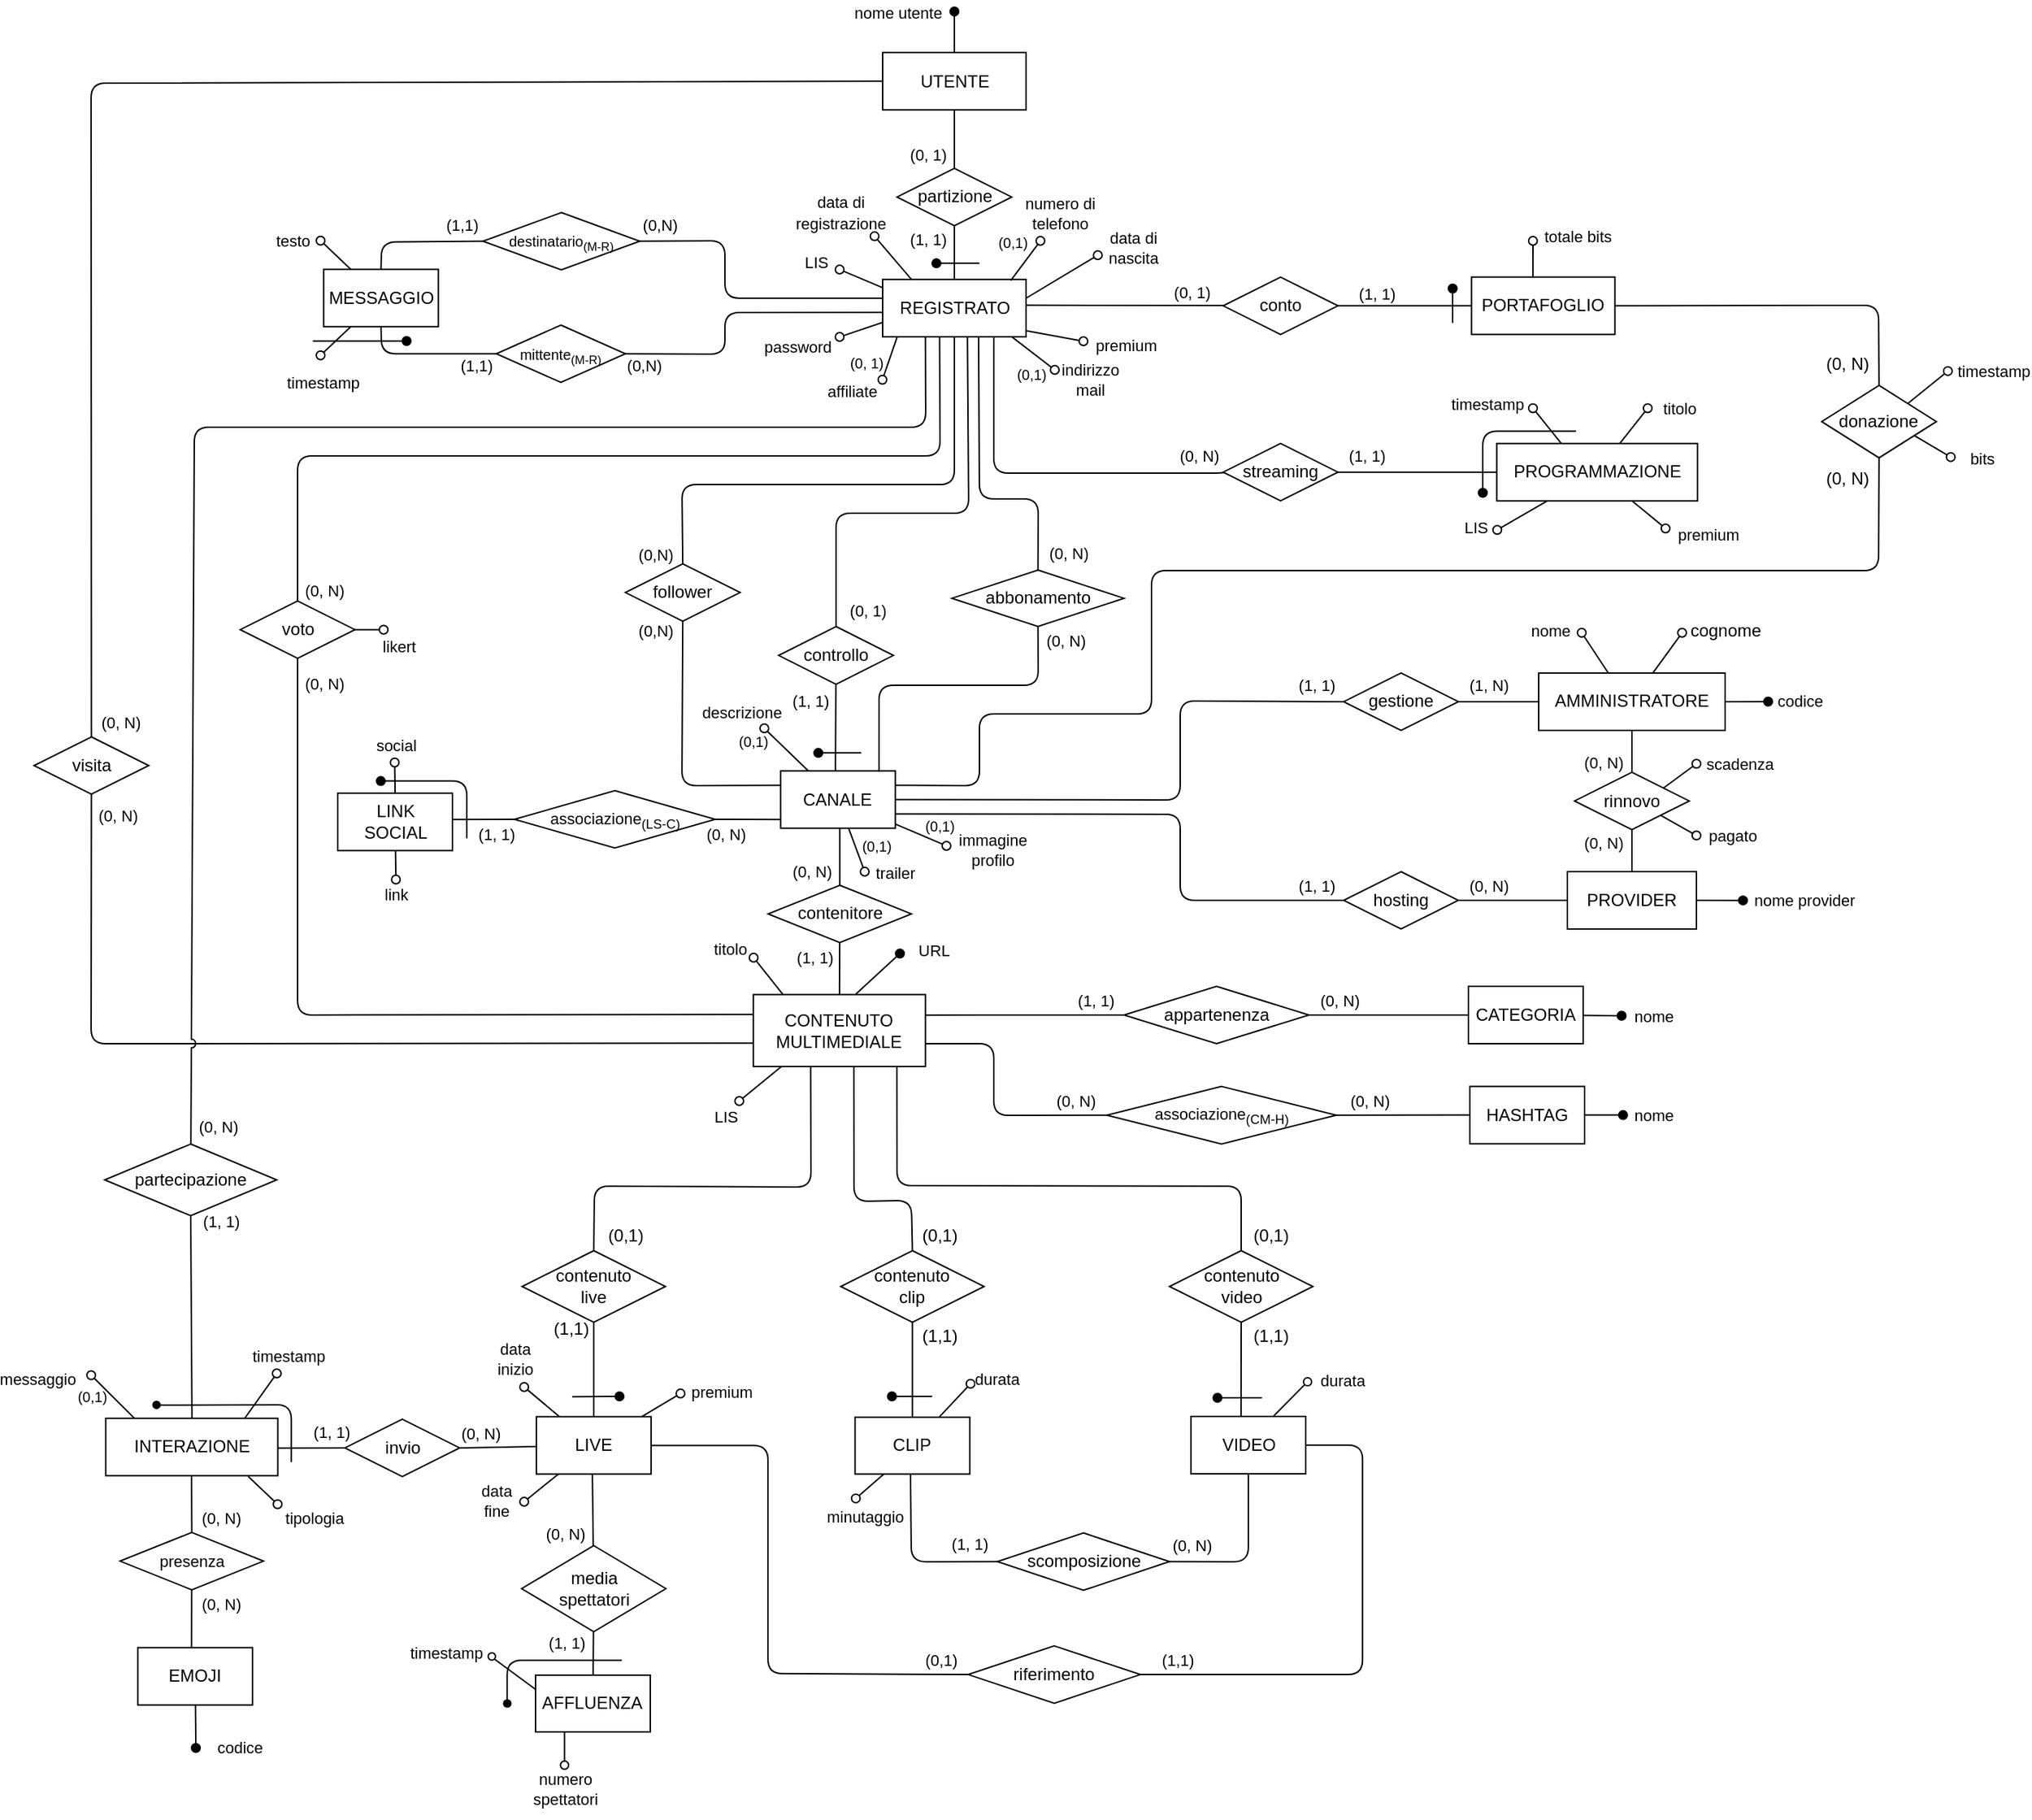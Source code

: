 <mxfile scale="1" border="20">
    <diagram id="4_nfnfdhDg5d41BVBWpk" name="Page-1">
        <mxGraphModel dx="5087" dy="2746" grid="1" gridSize="10" guides="1" tooltips="1" connect="1" arrows="1" fold="1" page="1" pageScale="1" pageWidth="1169" pageHeight="827" background="#ffffff" math="0" shadow="0">
            <root>
                <mxCell id="0"/>
                <mxCell id="1" parent="0"/>
                <mxCell id="1450" style="edgeStyle=none;shape=connector;rounded=1;jumpStyle=arc;html=1;labelBackgroundColor=default;strokeColor=default;fontFamily=Helvetica;fontSize=11;fontColor=default;endArrow=none;endFill=0;exitX=1.001;exitY=0.449;exitDx=0;exitDy=0;exitPerimeter=0;" parent="1" source="1897" target="1443" edge="1">
                    <mxGeometry relative="1" as="geometry">
                        <Array as="points"/>
                        <mxPoint x="-2637.47" y="-1350" as="sourcePoint"/>
                    </mxGeometry>
                </mxCell>
                <mxCell id="1419" style="edgeStyle=none;shape=connector;rounded=1;jumpStyle=arc;html=1;labelBackgroundColor=default;strokeColor=default;fontFamily=Helvetica;fontSize=11;fontColor=default;endArrow=none;endFill=0;entryX=0.5;entryY=0;entryDx=0;entryDy=0;exitX=0.5;exitY=1;exitDx=0;exitDy=0;" parent="1" source="1897" target="1420" edge="1">
                    <mxGeometry relative="1" as="geometry">
                        <mxPoint x="-2977.47" y="-1240" as="targetPoint"/>
                        <Array as="points">
                            <mxPoint x="-2797.47" y="-1290"/>
                            <mxPoint x="-2987.47" y="-1290"/>
                            <mxPoint x="-2987.47" y="-1270"/>
                        </Array>
                        <mxPoint x="-2807.47" y="-1380" as="sourcePoint"/>
                    </mxGeometry>
                </mxCell>
                <mxCell id="1435" style="edgeStyle=none;shape=connector;rounded=1;jumpStyle=arc;html=1;entryX=0.5;entryY=0;entryDx=0;entryDy=0;labelBackgroundColor=default;strokeColor=default;fontFamily=Helvetica;fontSize=11;fontColor=default;endArrow=none;endFill=0;exitX=0.669;exitY=1.008;exitDx=0;exitDy=0;exitPerimeter=0;" parent="1" source="1897" target="1433" edge="1">
                    <mxGeometry relative="1" as="geometry">
                        <Array as="points">
                            <mxPoint x="-2780" y="-1280"/>
                            <mxPoint x="-2739" y="-1280"/>
                        </Array>
                        <mxPoint x="-2770" y="-1310" as="sourcePoint"/>
                    </mxGeometry>
                </mxCell>
                <mxCell id="1672" style="edgeStyle=none;html=1;endArrow=none;endFill=0;jumpStyle=arc;exitX=-0.005;exitY=0.575;exitDx=0;exitDy=0;entryX=1;entryY=0.5;entryDx=0;entryDy=0;exitPerimeter=0;" parent="1" source="1897" target="1669" edge="1">
                    <mxGeometry relative="1" as="geometry">
                        <Array as="points">
                            <mxPoint x="-2957.47" y="-1410"/>
                            <mxPoint x="-2957.47" y="-1381"/>
                        </Array>
                        <mxPoint x="-2937.64" y="-1433.09" as="sourcePoint"/>
                        <mxPoint x="-3039.64" y="-1436.09" as="targetPoint"/>
                    </mxGeometry>
                </mxCell>
                <mxCell id="1407" value="" style="edgeStyle=none;shape=connector;rounded=1;fillStyle=auto;html=1;labelBackgroundColor=default;strokeColor=default;strokeWidth=1;fontFamily=Helvetica;fontSize=11;fontColor=default;endArrow=none;startSize=6;endSize=6;fillColor=#000000;entryX=0.5;entryY=0;entryDx=0;entryDy=0;exitX=0.591;exitY=0.999;exitDx=0;exitDy=0;exitPerimeter=0;" parent="1" source="1897" target="1411" edge="1">
                    <mxGeometry relative="1" as="geometry">
                        <mxPoint x="-2878.12" y="-1210.28" as="sourcePoint"/>
                        <Array as="points">
                            <mxPoint x="-2787.47" y="-1270"/>
                            <mxPoint x="-2880" y="-1270"/>
                        </Array>
                    </mxGeometry>
                </mxCell>
                <mxCell id="1408" value="(0, 1)" style="edgeLabel;html=1;align=center;verticalAlign=middle;resizable=0;points=[];fontSize=11;fontFamily=Helvetica;fontColor=default;" parent="1407" vertex="1" connectable="0">
                    <mxGeometry x="-0.268" y="1" relative="1" as="geometry">
                        <mxPoint x="-72" y="83" as="offset"/>
                    </mxGeometry>
                </mxCell>
                <mxCell id="1409" value="" style="edgeStyle=none;shape=connector;rounded=1;fillStyle=auto;html=1;labelBackgroundColor=default;strokeColor=default;strokeWidth=1;fontFamily=Helvetica;fontSize=11;fontColor=default;endArrow=none;startSize=6;endSize=6;fillColor=#000000;entryX=0.478;entryY=0.011;entryDx=0;entryDy=0;entryPerimeter=0;" parent="1" source="1411" target="1413" edge="1">
                    <mxGeometry relative="1" as="geometry">
                        <mxPoint x="-2860" y="-1120" as="targetPoint"/>
                    </mxGeometry>
                </mxCell>
                <mxCell id="1410" value="(1, 1)" style="edgeLabel;html=1;align=center;verticalAlign=middle;resizable=0;points=[];fontSize=11;fontFamily=Helvetica;fontColor=default;" parent="1409" vertex="1" connectable="0">
                    <mxGeometry x="-0.327" y="1" relative="1" as="geometry">
                        <mxPoint x="-19" y="-9" as="offset"/>
                    </mxGeometry>
                </mxCell>
                <mxCell id="1411" value="controllo" style="rhombus;whiteSpace=wrap;html=1;" parent="1" vertex="1">
                    <mxGeometry x="-2920" y="-1191" width="80" height="40.28" as="geometry"/>
                </mxCell>
                <mxCell id="1421" style="edgeStyle=none;shape=connector;rounded=1;jumpStyle=arc;html=1;exitX=0;exitY=0.25;exitDx=0;exitDy=0;entryX=0.5;entryY=1;entryDx=0;entryDy=0;labelBackgroundColor=default;strokeColor=default;fontFamily=Helvetica;fontSize=11;fontColor=default;endArrow=none;endFill=0;" parent="1" source="1413" target="1420" edge="1">
                    <mxGeometry relative="1" as="geometry">
                        <Array as="points">
                            <mxPoint x="-2987.47" y="-1080"/>
                        </Array>
                    </mxGeometry>
                </mxCell>
                <mxCell id="1413" value="CANALE" style="rounded=0;whiteSpace=wrap;html=1;" parent="1" vertex="1">
                    <mxGeometry x="-2918.66" y="-1090.28" width="80" height="40" as="geometry"/>
                </mxCell>
                <mxCell id="1415" value="" style="endArrow=oval;html=1;fillStyle=auto;strokeWidth=1;startSize=6;endSize=6;fillColor=#000000;startArrow=none;startFill=0;endFill=0;" parent="1" source="1413" edge="1">
                    <mxGeometry width="50" height="50" relative="1" as="geometry">
                        <mxPoint x="-2828.66" y="-1080.28" as="sourcePoint"/>
                        <mxPoint x="-2860" y="-1020" as="targetPoint"/>
                    </mxGeometry>
                </mxCell>
                <mxCell id="1416" value="trailer" style="edgeLabel;html=1;align=center;verticalAlign=middle;resizable=0;points=[];" parent="1415" vertex="1" connectable="0">
                    <mxGeometry x="0.479" y="1" relative="1" as="geometry">
                        <mxPoint x="23" y="9" as="offset"/>
                    </mxGeometry>
                </mxCell>
                <mxCell id="1417" value="" style="endArrow=oval;html=1;fillStyle=auto;strokeWidth=1;startSize=6;endSize=6;fillColor=#000000;startArrow=none;startFill=0;endFill=0;" parent="1" source="1413" edge="1">
                    <mxGeometry width="50" height="50" relative="1" as="geometry">
                        <mxPoint x="-2589.794" y="-890" as="sourcePoint"/>
                        <mxPoint x="-2930" y="-1120" as="targetPoint"/>
                    </mxGeometry>
                </mxCell>
                <mxCell id="1418" value="descrizione" style="edgeLabel;html=1;align=center;verticalAlign=middle;resizable=0;points=[];" parent="1417" vertex="1" connectable="0">
                    <mxGeometry x="0.479" y="1" relative="1" as="geometry">
                        <mxPoint x="-24" y="-20" as="offset"/>
                    </mxGeometry>
                </mxCell>
                <mxCell id="1420" value="follower" style="rhombus;whiteSpace=wrap;html=1;" parent="1" vertex="1">
                    <mxGeometry x="-3026.88" y="-1234.72" width="80" height="40" as="geometry"/>
                </mxCell>
                <mxCell id="1424" value="(0,N)" style="edgeLabel;html=1;align=center;verticalAlign=middle;resizable=0;points=[];fontSize=11;fontFamily=Helvetica;fontColor=default;" parent="1" vertex="1" connectable="0">
                    <mxGeometry x="-3012.274" y="-1244.438" as="geometry">
                        <mxPoint x="6" y="3" as="offset"/>
                    </mxGeometry>
                </mxCell>
                <mxCell id="1425" value="(0,N)" style="edgeLabel;html=1;align=center;verticalAlign=middle;resizable=0;points=[];fontSize=11;fontFamily=Helvetica;fontColor=default;" parent="1" vertex="1" connectable="0">
                    <mxGeometry x="-3012.274" y="-1190.998" as="geometry">
                        <mxPoint x="6" y="3" as="offset"/>
                    </mxGeometry>
                </mxCell>
                <mxCell id="1427" value="(0, N)" style="edgeLabel;html=1;align=center;verticalAlign=middle;resizable=0;points=[];fontSize=11;fontFamily=Helvetica;fontColor=default;" parent="1" vertex="1" connectable="0">
                    <mxGeometry x="-2724.28" y="-1191" as="geometry">
                        <mxPoint x="4" y="10" as="offset"/>
                    </mxGeometry>
                </mxCell>
                <mxCell id="1428" value="(0, N)" style="edgeLabel;html=1;align=center;verticalAlign=middle;resizable=0;points=[];" parent="1" vertex="1" connectable="0">
                    <mxGeometry x="-2679.18" y="-1089.26" as="geometry">
                        <mxPoint x="-39" y="-153" as="offset"/>
                    </mxGeometry>
                </mxCell>
                <mxCell id="1434" style="edgeStyle=none;shape=connector;rounded=1;jumpStyle=none;html=1;exitX=0.5;exitY=1;exitDx=0;exitDy=0;entryX=0.858;entryY=0.012;entryDx=0;entryDy=0;labelBackgroundColor=default;strokeColor=default;fontFamily=Helvetica;fontSize=11;fontColor=default;endArrow=none;endFill=0;entryPerimeter=0;" parent="1" source="1433" target="1413" edge="1">
                    <mxGeometry relative="1" as="geometry">
                        <Array as="points">
                            <mxPoint x="-2739" y="-1150"/>
                            <mxPoint x="-2850" y="-1150"/>
                        </Array>
                    </mxGeometry>
                </mxCell>
                <mxCell id="1433" value="abbonamento" style="rhombus;whiteSpace=wrap;html=1;" parent="1" vertex="1">
                    <mxGeometry x="-2799.18" y="-1230.36" width="120" height="39.36" as="geometry"/>
                </mxCell>
                <mxCell id="1438" style="edgeStyle=none;jumpStyle=arc;html=1;endArrow=none;endFill=0;startArrow=none;" parent="1" source="1443" target="1441" edge="1">
                    <mxGeometry relative="1" as="geometry">
                        <mxPoint x="-2707.941" y="-1434.73" as="targetPoint"/>
                        <mxPoint x="-2501.65" y="-1362.96" as="sourcePoint"/>
                    </mxGeometry>
                </mxCell>
                <mxCell id="1439" value="(1, 1)" style="edgeLabel;html=1;align=center;verticalAlign=middle;resizable=0;points=[];" parent="1438" vertex="1" connectable="0">
                    <mxGeometry x="-0.396" y="2" relative="1" as="geometry">
                        <mxPoint x="-1" y="-7" as="offset"/>
                    </mxGeometry>
                </mxCell>
                <mxCell id="1441" value="PORTAFOGLIO" style="whiteSpace=wrap;html=1;" parent="1" vertex="1">
                    <mxGeometry x="-2436.83" y="-1434.73" width="100" height="40" as="geometry"/>
                </mxCell>
                <mxCell id="1442" value="(0, 1)" style="edgeLabel;html=1;align=center;verticalAlign=middle;resizable=0;points=[];" parent="1" vertex="1" connectable="0">
                    <mxGeometry x="-2632.462" y="-1424" as="geometry"/>
                </mxCell>
                <mxCell id="1443" value="conto" style="rhombus;whiteSpace=wrap;html=1;" parent="1" vertex="1">
                    <mxGeometry x="-2610" y="-1434.73" width="80" height="40" as="geometry"/>
                </mxCell>
                <mxCell id="1444" value="" style="endArrow=oval;html=1;fillStyle=auto;strokeWidth=1;startSize=6;endSize=6;fillColor=#000000;startArrow=none;startFill=0;endFill=0;exitX=0.428;exitY=0.008;exitDx=0;exitDy=0;exitPerimeter=0;" parent="1" source="1441" edge="1">
                    <mxGeometry width="50" height="50" relative="1" as="geometry">
                        <mxPoint x="-2472.46" y="-1461.68" as="sourcePoint"/>
                        <mxPoint x="-2394" y="-1460" as="targetPoint"/>
                    </mxGeometry>
                </mxCell>
                <mxCell id="1445" value="totale bits" style="edgeLabel;html=1;align=center;verticalAlign=middle;resizable=0;points=[];" parent="1444" vertex="1" connectable="0">
                    <mxGeometry x="0.479" y="1" relative="1" as="geometry">
                        <mxPoint x="32" y="-10" as="offset"/>
                    </mxGeometry>
                </mxCell>
                <mxCell id="1469" value="(0, N)" style="edgeStyle=none;jumpStyle=arc;html=1;endArrow=none;endFill=0;entryX=0.055;entryY=0.485;entryDx=0;entryDy=0;exitX=0.775;exitY=1.014;exitDx=0;exitDy=0;exitPerimeter=0;entryPerimeter=0;" parent="1" source="1897" target="1471" edge="1">
                    <mxGeometry x="0.838" y="12" relative="1" as="geometry">
                        <mxPoint x="-2448.47" y="-1230.28" as="targetPoint"/>
                        <Array as="points">
                            <mxPoint x="-2770" y="-1298"/>
                            <mxPoint x="-2630" y="-1298"/>
                            <mxPoint x="-2610" y="-1298"/>
                        </Array>
                        <mxPoint as="offset"/>
                        <mxPoint x="-2777.47" y="-1390" as="sourcePoint"/>
                    </mxGeometry>
                </mxCell>
                <mxCell id="1470" value="(1, 1)" style="edgeStyle=none;jumpStyle=arc;html=1;exitX=1;exitY=0.5;exitDx=0;exitDy=0;entryX=0;entryY=0.5;entryDx=0;entryDy=0;startArrow=none;startFill=0;endArrow=none;endFill=0;" parent="1" source="1471" target="1472" edge="1">
                    <mxGeometry x="-0.639" y="11" relative="1" as="geometry">
                        <mxPoint as="offset"/>
                    </mxGeometry>
                </mxCell>
                <mxCell id="1471" value="streaming" style="rhombus;whiteSpace=wrap;html=1;" parent="1" vertex="1">
                    <mxGeometry x="-2610" y="-1318.64" width="80" height="40" as="geometry"/>
                </mxCell>
                <mxCell id="1472" value="PROGRAMMAZIONE" style="whiteSpace=wrap;html=1;" parent="1" vertex="1">
                    <mxGeometry x="-2419.24" y="-1318.64" width="140" height="40" as="geometry"/>
                </mxCell>
                <mxCell id="1473" style="edgeStyle=none;shape=connector;rounded=1;fillStyle=auto;html=1;labelBackgroundColor=default;strokeColor=default;strokeWidth=1;fontFamily=Helvetica;fontSize=11;fontColor=default;endArrow=none;endFill=0;startSize=6;endSize=6;fillColor=#000000;startArrow=oval;startFill=0;" parent="1" target="1472" edge="1">
                    <mxGeometry relative="1" as="geometry">
                        <mxPoint x="-2389.366" y="-1299.37" as="targetPoint"/>
                        <mxPoint x="-2314" y="-1343.24" as="sourcePoint"/>
                    </mxGeometry>
                </mxCell>
                <mxCell id="1475" style="edgeStyle=none;shape=connector;rounded=1;fillStyle=auto;html=1;labelBackgroundColor=default;strokeColor=default;strokeWidth=1;fontFamily=Helvetica;fontSize=11;fontColor=default;endArrow=none;endFill=0;startSize=6;endSize=6;fillColor=#000000;startArrow=oval;startFill=0;entryX=0.322;entryY=0.001;entryDx=0;entryDy=0;entryPerimeter=0;" parent="1" target="1472" edge="1">
                    <mxGeometry relative="1" as="geometry">
                        <mxPoint x="-2373.825" y="-1308.64" as="targetPoint"/>
                        <mxPoint x="-2394" y="-1343.24" as="sourcePoint"/>
                    </mxGeometry>
                </mxCell>
                <mxCell id="1476" value="titolo" style="edgeLabel;html=1;align=center;verticalAlign=middle;resizable=0;points=[];fontSize=11;fontFamily=Helvetica;fontColor=default;" parent="1475" vertex="1" connectable="0">
                    <mxGeometry x="-0.257" y="1" relative="1" as="geometry">
                        <mxPoint x="93" y="-9" as="offset"/>
                    </mxGeometry>
                </mxCell>
                <mxCell id="1477" style="edgeStyle=none;shape=connector;rounded=1;fillStyle=auto;html=1;labelBackgroundColor=default;strokeColor=default;strokeWidth=1;fontFamily=Helvetica;fontSize=11;fontColor=default;endArrow=none;endFill=0;startSize=6;endSize=6;fillColor=#000000;startArrow=oval;startFill=1;" parent="1" edge="1">
                    <mxGeometry relative="1" as="geometry">
                        <mxPoint x="-2364" y="-1327.24" as="targetPoint"/>
                        <mxPoint x="-2429" y="-1284.24" as="sourcePoint"/>
                        <Array as="points">
                            <mxPoint x="-2429" y="-1327.24"/>
                        </Array>
                    </mxGeometry>
                </mxCell>
                <mxCell id="1478" style="edgeStyle=none;shape=connector;rounded=1;fillStyle=auto;html=1;labelBackgroundColor=default;strokeColor=default;strokeWidth=1;fontFamily=Helvetica;fontSize=11;fontColor=default;endArrow=none;endFill=0;startSize=6;endSize=6;fillColor=#000000;startArrow=oval;startFill=0;" parent="1" target="1472" edge="1">
                    <mxGeometry relative="1" as="geometry">
                        <mxPoint x="-2306.997" y="-1308.64" as="targetPoint"/>
                        <mxPoint x="-2301.54" y="-1259.41" as="sourcePoint"/>
                    </mxGeometry>
                </mxCell>
                <mxCell id="1479" value="premium" style="edgeLabel;html=1;align=center;verticalAlign=middle;resizable=0;points=[];fontSize=11;fontFamily=Helvetica;fontColor=default;" parent="1478" vertex="1" connectable="0">
                    <mxGeometry x="-0.257" y="1" relative="1" as="geometry">
                        <mxPoint x="38" y="10" as="offset"/>
                    </mxGeometry>
                </mxCell>
                <mxCell id="1495" value="" style="edgeStyle=none;shape=connector;rounded=1;fillStyle=auto;html=1;labelBackgroundColor=default;strokeColor=default;strokeWidth=1;fontFamily=Helvetica;fontSize=11;fontColor=default;endArrow=none;startSize=6;endSize=6;fillColor=#000000;entryX=0.5;entryY=0;entryDx=0;entryDy=0;exitX=0.5;exitY=1;exitDx=0;exitDy=0;" parent="1" target="1497" edge="1">
                    <mxGeometry relative="1" as="geometry">
                        <mxPoint x="-2877.37" y="-1050.28" as="sourcePoint"/>
                        <mxPoint x="-2876.02" y="-990.28" as="targetPoint"/>
                    </mxGeometry>
                </mxCell>
                <mxCell id="1496" value="(0, N)" style="edgeLabel;html=1;align=center;verticalAlign=middle;resizable=0;points=[];fontSize=11;fontFamily=Helvetica;fontColor=default;" parent="1495" vertex="1" connectable="0">
                    <mxGeometry x="-0.303" relative="1" as="geometry">
                        <mxPoint x="-20" y="16" as="offset"/>
                    </mxGeometry>
                </mxCell>
                <mxCell id="1530" value="(1, 1)" style="edgeStyle=none;html=1;endArrow=none;endFill=0;" parent="1" source="1497" edge="1">
                    <mxGeometry x="-0.471" y="-18" relative="1" as="geometry">
                        <mxPoint as="offset"/>
                        <mxPoint x="-2877.588" y="-930.43" as="targetPoint"/>
                    </mxGeometry>
                </mxCell>
                <mxCell id="1497" value="contenitore" style="rhombus;whiteSpace=wrap;html=1;" parent="1" vertex="1">
                    <mxGeometry x="-2927.37" y="-1010.52" width="100" height="40" as="geometry"/>
                </mxCell>
                <mxCell id="1501" value="(0, N)" style="edgeLabel;html=1;align=center;verticalAlign=middle;resizable=0;points=[];fontSize=11;fontFamily=Helvetica;fontColor=default;" parent="1" vertex="1" connectable="0">
                    <mxGeometry x="-2957.519" y="-1046.324" as="geometry"/>
                </mxCell>
                <mxCell id="1502" value="" style="edgeStyle=none;shape=connector;rounded=1;fillStyle=auto;html=1;labelBackgroundColor=default;strokeColor=default;strokeWidth=1;fontFamily=Helvetica;fontSize=11;fontColor=default;endArrow=none;endFill=0;startSize=6;endSize=6;fillColor=#000000;exitX=0;exitY=0.5;exitDx=0;exitDy=0;" parent="1" source="1504" edge="1">
                    <mxGeometry relative="1" as="geometry">
                        <mxPoint x="-3147.16" y="-1056.4" as="targetPoint"/>
                    </mxGeometry>
                </mxCell>
                <mxCell id="1503" value="(1, 1)" style="edgeLabel;html=1;align=center;verticalAlign=middle;resizable=0;points=[];fontSize=11;fontFamily=Helvetica;fontColor=default;" parent="1502" vertex="1" connectable="0">
                    <mxGeometry x="0.426" y="1" relative="1" as="geometry">
                        <mxPoint x="17" y="9" as="offset"/>
                    </mxGeometry>
                </mxCell>
                <mxCell id="1517" value="" style="edgeStyle=none;html=1;endArrow=none;endFill=0;exitX=1;exitY=0.5;exitDx=0;exitDy=0;entryX=0.006;entryY=0.848;entryDx=0;entryDy=0;entryPerimeter=0;" parent="1" source="1504" target="1413" edge="1">
                    <mxGeometry relative="1" as="geometry"/>
                </mxCell>
                <mxCell id="1504" value="&lt;font style=&quot;font-size: 11px;&quot;&gt;associazione&lt;sub style=&quot;&quot;&gt;(LS-C)&lt;/sub&gt;&lt;/font&gt;" style="rhombus;whiteSpace=wrap;html=1;" parent="1" vertex="1">
                    <mxGeometry x="-3104.25" y="-1076.5" width="140" height="40" as="geometry"/>
                </mxCell>
                <mxCell id="1505" value="LINK&lt;br&gt;SOCIAL" style="rounded=0;whiteSpace=wrap;html=1;" parent="1" vertex="1">
                    <mxGeometry x="-3227.47" y="-1074.72" width="80" height="40" as="geometry"/>
                </mxCell>
                <mxCell id="1506" value="" style="endArrow=oval;html=1;fillStyle=auto;strokeWidth=1;startSize=6;endSize=6;fillColor=#000000;startArrow=none;startFill=0;endFill=0;" parent="1" source="1505" edge="1">
                    <mxGeometry width="50" height="50" relative="1" as="geometry">
                        <mxPoint x="-3167.47" y="-1054.72" as="sourcePoint"/>
                        <mxPoint x="-3186.91" y="-1014.48" as="targetPoint"/>
                    </mxGeometry>
                </mxCell>
                <mxCell id="1507" value="link" style="edgeLabel;html=1;align=center;verticalAlign=middle;resizable=0;points=[];" parent="1506" vertex="1" connectable="0">
                    <mxGeometry x="0.479" y="1" relative="1" as="geometry">
                        <mxPoint x="-1" y="15" as="offset"/>
                    </mxGeometry>
                </mxCell>
                <mxCell id="1516" value="" style="endArrow=oval;html=1;fillStyle=auto;strokeWidth=1;startSize=6;endSize=6;fillColor=#000000;startArrow=none;startFill=0;endFill=1;jumpStyle=none;" parent="1" edge="1">
                    <mxGeometry width="50" height="50" relative="1" as="geometry">
                        <mxPoint x="-3137.46" y="-1043.21" as="sourcePoint"/>
                        <mxPoint x="-3197.46" y="-1083.21" as="targetPoint"/>
                        <Array as="points">
                            <mxPoint x="-3137.46" y="-1083.21"/>
                        </Array>
                    </mxGeometry>
                </mxCell>
                <mxCell id="1518" value="" style="endArrow=oval;html=1;fillStyle=auto;strokeWidth=1;startSize=6;endSize=6;fillColor=#000000;startArrow=none;startFill=0;endFill=0;exitX=0.5;exitY=0;exitDx=0;exitDy=0;" parent="1" source="1505" edge="1">
                    <mxGeometry width="50" height="50" relative="1" as="geometry">
                        <mxPoint x="-3177.605" y="-1097.55" as="sourcePoint"/>
                        <mxPoint x="-3187.77" y="-1096.09" as="targetPoint"/>
                    </mxGeometry>
                </mxCell>
                <mxCell id="1519" value="social" style="edgeLabel;html=1;align=center;verticalAlign=middle;resizable=0;points=[];" parent="1518" vertex="1" connectable="0">
                    <mxGeometry x="0.479" y="1" relative="1" as="geometry">
                        <mxPoint x="1" y="-18" as="offset"/>
                    </mxGeometry>
                </mxCell>
                <mxCell id="1521" value="" style="endArrow=oval;html=1;fillStyle=auto;strokeWidth=1;startSize=6;endSize=6;fillColor=#000000;startArrow=none;startFill=0;endFill=0;" parent="1" source="1413" edge="1">
                    <mxGeometry width="50" height="50" relative="1" as="geometry">
                        <mxPoint x="-2568.015" y="-930" as="sourcePoint"/>
                        <mxPoint x="-2803" y="-1038" as="targetPoint"/>
                    </mxGeometry>
                </mxCell>
                <mxCell id="1522" value="immagine&lt;br&gt;profilo" style="edgeLabel;html=1;align=center;verticalAlign=middle;resizable=0;points=[];" parent="1521" vertex="1" connectable="0">
                    <mxGeometry x="0.479" y="1" relative="1" as="geometry">
                        <mxPoint x="41" y="8" as="offset"/>
                    </mxGeometry>
                </mxCell>
                <mxCell id="1545" style="edgeStyle=none;html=1;exitX=0.995;exitY=0.286;exitDx=0;exitDy=0;endArrow=none;endFill=0;entryX=0;entryY=0.5;entryDx=0;entryDy=0;exitPerimeter=0;" parent="1" target="1534" edge="1" source="1948">
                    <mxGeometry relative="1" as="geometry">
                        <mxPoint x="-2737.47" y="-950" as="targetPoint"/>
                        <Array as="points">
                            <mxPoint x="-2770" y="-920"/>
                        </Array>
                        <mxPoint x="-2817.66" y="-920.43" as="sourcePoint"/>
                    </mxGeometry>
                </mxCell>
                <mxCell id="1525" value="" style="endArrow=oval;html=1;fillStyle=auto;strokeWidth=1;startSize=6;endSize=6;fillColor=#000000;startArrow=none;startFill=0;endFill=0;exitX=0.173;exitY=0.001;exitDx=0;exitDy=0;exitPerimeter=0;" parent="1" source="1948" edge="1">
                    <mxGeometry width="50" height="50" relative="1" as="geometry">
                        <mxPoint x="-2886.372" y="-930.43" as="sourcePoint"/>
                        <mxPoint x="-2937.47" y="-960" as="targetPoint"/>
                    </mxGeometry>
                </mxCell>
                <mxCell id="1526" value="titolo" style="edgeLabel;html=1;align=center;verticalAlign=middle;resizable=0;points=[];" parent="1525" vertex="1" connectable="0">
                    <mxGeometry x="0.479" y="1" relative="1" as="geometry">
                        <mxPoint x="-21" y="-14" as="offset"/>
                    </mxGeometry>
                </mxCell>
                <mxCell id="1531" value="" style="edgeStyle=none;shape=connector;rounded=1;fillStyle=auto;html=1;labelBackgroundColor=default;strokeColor=default;strokeWidth=1;fontFamily=Helvetica;fontSize=11;fontColor=default;endArrow=none;endFill=0;startSize=6;endSize=6;fillColor=#000000;exitX=1;exitY=0.5;exitDx=0;exitDy=0;entryX=0;entryY=0.5;entryDx=0;entryDy=0;" parent="1" source="1534" target="1535" edge="1">
                    <mxGeometry relative="1" as="geometry"/>
                </mxCell>
                <mxCell id="1532" value="(0, N)" style="edgeLabel;html=1;align=center;verticalAlign=middle;resizable=0;points=[];fontSize=11;fontFamily=Helvetica;fontColor=default;" parent="1531" vertex="1" connectable="0">
                    <mxGeometry x="0.426" y="1" relative="1" as="geometry">
                        <mxPoint x="-59" y="-9" as="offset"/>
                    </mxGeometry>
                </mxCell>
                <mxCell id="1533" value="(1, 1)" style="edgeLabel;html=1;align=center;verticalAlign=middle;resizable=0;points=[];" parent="1" vertex="1" connectable="0">
                    <mxGeometry x="-2699.176" y="-930.481" as="geometry"/>
                </mxCell>
                <mxCell id="1534" value="appartenenza" style="rhombus;whiteSpace=wrap;html=1;" parent="1" vertex="1">
                    <mxGeometry x="-2679.18" y="-940" width="129" height="40" as="geometry"/>
                </mxCell>
                <mxCell id="1535" value="CATEGORIA" style="rounded=0;whiteSpace=wrap;html=1;" parent="1" vertex="1">
                    <mxGeometry x="-2439.01" y="-940" width="80" height="40" as="geometry"/>
                </mxCell>
                <mxCell id="1536" value="" style="endArrow=oval;html=1;fillStyle=auto;strokeWidth=1;startSize=6;endSize=6;fillColor=#000000;startArrow=none;startFill=0;endFill=1;" parent="1" source="1535" edge="1">
                    <mxGeometry width="50" height="50" relative="1" as="geometry">
                        <mxPoint x="-2686.51" y="-959.12" as="sourcePoint"/>
                        <mxPoint x="-2332.18" y="-919.48" as="targetPoint"/>
                    </mxGeometry>
                </mxCell>
                <mxCell id="1537" value="nome" style="edgeLabel;html=1;align=center;verticalAlign=middle;resizable=0;points=[];" parent="1536" vertex="1" connectable="0">
                    <mxGeometry x="0.479" y="1" relative="1" as="geometry">
                        <mxPoint x="29" y="1" as="offset"/>
                    </mxGeometry>
                </mxCell>
                <mxCell id="1591" style="edgeStyle=none;html=1;exitX=0.5;exitY=1;exitDx=0;exitDy=0;entryX=0;entryY=0.75;entryDx=0;entryDy=0;endArrow=none;endFill=0;" parent="1" source="1593" edge="1">
                    <mxGeometry relative="1" as="geometry">
                        <mxPoint x="-2937.66" y="-900.43" as="targetPoint"/>
                        <Array as="points">
                            <mxPoint x="-3399.47" y="-900"/>
                        </Array>
                    </mxGeometry>
                </mxCell>
                <mxCell id="1592" value="(0, N)" style="edgeLabel;html=1;align=center;verticalAlign=middle;resizable=0;points=[];fontSize=11;fontFamily=Helvetica;fontColor=default;" parent="1591" vertex="1" connectable="0">
                    <mxGeometry x="-0.187" y="4" relative="1" as="geometry">
                        <mxPoint x="-66" y="-155" as="offset"/>
                    </mxGeometry>
                </mxCell>
                <mxCell id="1595" style="edgeStyle=none;html=1;exitX=0.5;exitY=0;exitDx=0;exitDy=0;endArrow=none;endFill=0;entryX=0;entryY=0.5;entryDx=0;entryDy=0;jumpStyle=arc;" parent="1" source="1593" target="1891" edge="1">
                    <mxGeometry relative="1" as="geometry">
                        <Array as="points">
                            <mxPoint x="-3399.47" y="-1570"/>
                        </Array>
                        <mxPoint x="-2918.08" y="-1460" as="targetPoint"/>
                    </mxGeometry>
                </mxCell>
                <mxCell id="1593" value="visita" style="rhombus;whiteSpace=wrap;html=1;" parent="1" vertex="1">
                    <mxGeometry x="-3439.26" y="-1114" width="80" height="40" as="geometry"/>
                </mxCell>
                <mxCell id="1594" value="(0, N)" style="edgeLabel;html=1;align=center;verticalAlign=middle;resizable=0;points=[];fontSize=11;fontFamily=Helvetica;fontColor=default;" parent="1" vertex="1" connectable="0">
                    <mxGeometry x="-3379.259" y="-1123.993" as="geometry"/>
                </mxCell>
                <mxCell id="1630" style="edgeStyle=none;html=1;endArrow=none;endFill=0;jumpStyle=arc;entryX=0.298;entryY=0.986;entryDx=0;entryDy=0;entryPerimeter=0;" parent="1" source="1629" target="1897" edge="1">
                    <mxGeometry relative="1" as="geometry">
                        <mxPoint x="-3267.47" y="-1080" as="sourcePoint"/>
                        <Array as="points">
                            <mxPoint x="-3327.47" y="-1330"/>
                            <mxPoint x="-2817.47" y="-1330"/>
                        </Array>
                        <mxPoint x="-2817.47" y="-1390" as="targetPoint"/>
                    </mxGeometry>
                </mxCell>
                <mxCell id="1631" style="edgeStyle=none;html=1;exitX=0.5;exitY=1;exitDx=0;exitDy=0;endArrow=none;endFill=0;" parent="1" source="1629" edge="1">
                    <mxGeometry relative="1" as="geometry">
                        <mxPoint x="-3329.123" y="-638.06" as="targetPoint"/>
                        <Array as="points"/>
                    </mxGeometry>
                </mxCell>
                <mxCell id="1629" value="partecipazione" style="rhombus;whiteSpace=wrap;html=1;" parent="1" vertex="1">
                    <mxGeometry x="-3390" y="-830" width="120" height="50" as="geometry"/>
                </mxCell>
                <mxCell id="1632" value="(0, N)" style="edgeLabel;html=1;align=center;verticalAlign=middle;resizable=0;points=[];fontSize=11;fontFamily=Helvetica;fontColor=default;" parent="1" vertex="1" connectable="0">
                    <mxGeometry x="-3177.469" y="-830.003" as="geometry">
                        <mxPoint x="-134" y="-12" as="offset"/>
                    </mxGeometry>
                </mxCell>
                <mxCell id="1633" value="(1, 1)" style="edgeLabel;html=1;align=center;verticalAlign=middle;resizable=0;points=[];fontSize=11;fontFamily=Helvetica;fontColor=default;" parent="1" vertex="1" connectable="0">
                    <mxGeometry x="-3177.47" y="-765.629" as="geometry">
                        <mxPoint x="-132" y="-11" as="offset"/>
                    </mxGeometry>
                </mxCell>
                <mxCell id="1647" value="(0, N)" style="edgeLabel;html=1;align=center;verticalAlign=middle;resizable=0;points=[];" parent="1" connectable="0" vertex="1">
                    <mxGeometry x="-3127.771" y="-628.059" as="geometry"/>
                </mxCell>
                <mxCell id="1648" value="&lt;span style=&quot;color: rgb(0, 0, 0); font-family: Helvetica; font-size: 11px; font-style: normal; font-variant-ligatures: normal; font-variant-caps: normal; font-weight: 400; letter-spacing: normal; orphans: 2; text-align: center; text-indent: 0px; text-transform: none; widows: 2; word-spacing: 0px; -webkit-text-stroke-width: 0px; background-color: rgb(255, 255, 255); text-decoration-thickness: initial; text-decoration-style: initial; text-decoration-color: initial; float: none; display: inline !important;&quot;&gt;(1, 1)&lt;/span&gt;" style="edgeLabel;html=1;align=center;verticalAlign=middle;resizable=0;points=[];fontSize=11;fontFamily=Helvetica;fontColor=default;" parent="1" connectable="0" vertex="1">
                    <mxGeometry x="-3227.471" y="-628.056" as="geometry">
                        <mxPoint x="-5" y="-1" as="offset"/>
                    </mxGeometry>
                </mxCell>
                <mxCell id="1650" style="edgeStyle=none;html=1;exitX=0;exitY=0.5;exitDx=0;exitDy=0;endArrow=none;endFill=0;" parent="1" source="1649" edge="1">
                    <mxGeometry relative="1" as="geometry">
                        <mxPoint x="-3269.26" y="-617.889" as="targetPoint"/>
                    </mxGeometry>
                </mxCell>
                <mxCell id="1649" value="invio" style="rhombus;whiteSpace=wrap;html=1;" parent="1" vertex="1">
                    <mxGeometry x="-3222.47" y="-638.06" width="80" height="40" as="geometry"/>
                </mxCell>
                <mxCell id="1666" value="" style="endArrow=oval;html=1;fillStyle=auto;strokeWidth=1;startSize=6;endSize=6;fillColor=#000000;startArrow=none;startFill=0;endFill=0;" parent="1" source="1472" edge="1">
                    <mxGeometry width="50" height="50" relative="1" as="geometry">
                        <mxPoint x="-2838.677" y="-1028.84" as="sourcePoint"/>
                        <mxPoint x="-2418.9" y="-1258.41" as="targetPoint"/>
                    </mxGeometry>
                </mxCell>
                <mxCell id="1667" value="LIS" style="edgeLabel;html=1;align=center;verticalAlign=middle;resizable=0;points=[];" parent="1666" vertex="1" connectable="0">
                    <mxGeometry x="0.479" y="1" relative="1" as="geometry">
                        <mxPoint x="-25" y="3" as="offset"/>
                    </mxGeometry>
                </mxCell>
                <mxCell id="1686" style="edgeStyle=none;html=1;exitX=0.5;exitY=0;exitDx=0;exitDy=0;entryX=0;entryY=0.5;entryDx=0;entryDy=0;endArrow=none;endFill=0;jumpStyle=arc;" parent="1" source="1668" target="1670" edge="1">
                    <mxGeometry relative="1" as="geometry">
                        <mxPoint x="-3128.77" y="-1460.14" as="targetPoint"/>
                        <Array as="points">
                            <mxPoint x="-3196.88" y="-1459.24"/>
                        </Array>
                    </mxGeometry>
                </mxCell>
                <mxCell id="1668" value="MESSAGGIO" style="whiteSpace=wrap;html=1;" parent="1" vertex="1">
                    <mxGeometry x="-3237.3" y="-1440.14" width="80" height="40" as="geometry"/>
                </mxCell>
                <mxCell id="1685" style="edgeStyle=none;html=1;exitX=0;exitY=0.5;exitDx=0;exitDy=0;entryX=0.5;entryY=1;entryDx=0;entryDy=0;endArrow=none;endFill=0;jumpStyle=arc;" parent="1" source="1669" target="1668" edge="1">
                    <mxGeometry relative="1" as="geometry">
                        <Array as="points">
                            <mxPoint x="-3196.88" y="-1381.24"/>
                        </Array>
                    </mxGeometry>
                </mxCell>
                <mxCell id="1669" value="&lt;font style=&quot;font-size: 10px;&quot;&gt;mittente&lt;sub style=&quot;&quot;&gt;(M-R)&lt;/sub&gt;&lt;/font&gt;" style="rhombus;whiteSpace=wrap;html=1;" parent="1" vertex="1">
                    <mxGeometry x="-3116.89" y="-1401.24" width="90.01" height="40" as="geometry"/>
                </mxCell>
                <mxCell id="1687" style="edgeStyle=none;html=1;exitX=1;exitY=0.5;exitDx=0;exitDy=0;endArrow=none;endFill=0;jumpStyle=arc;entryX=0.008;entryY=0.327;entryDx=0;entryDy=0;entryPerimeter=0;" parent="1" source="1670" target="1897" edge="1">
                    <mxGeometry relative="1" as="geometry">
                        <Array as="points">
                            <mxPoint x="-2977.47" y="-1460"/>
                            <mxPoint x="-2957.47" y="-1460"/>
                            <mxPoint x="-2957.47" y="-1420"/>
                        </Array>
                        <mxPoint x="-2937.64" y="-1483.09" as="targetPoint"/>
                    </mxGeometry>
                </mxCell>
                <mxCell id="1670" value="&lt;font style=&quot;font-size: 10px;&quot;&gt;destinatario&lt;sub style=&quot;&quot;&gt;(M-R)&lt;/sub&gt;&lt;/font&gt;" style="rhombus;whiteSpace=wrap;html=1;" parent="1" vertex="1">
                    <mxGeometry x="-3126.2" y="-1479.73" width="109.32" height="40" as="geometry"/>
                </mxCell>
                <mxCell id="1676" value="(1,1)" style="edgeLabel;html=1;align=center;verticalAlign=middle;resizable=0;points=[];fontSize=11;fontFamily=Helvetica;fontColor=default;" parent="1" vertex="1" connectable="0">
                    <mxGeometry x="-3147.474" y="-1474.318" as="geometry">
                        <mxPoint x="6" y="3" as="offset"/>
                    </mxGeometry>
                </mxCell>
                <mxCell id="1677" style="edgeStyle=none;shape=connector;rounded=1;fillStyle=auto;html=1;labelBackgroundColor=default;strokeColor=default;strokeWidth=1;fontFamily=Helvetica;fontSize=11;fontColor=default;endArrow=none;endFill=0;startSize=6;endSize=6;fillColor=#000000;startArrow=oval;startFill=0;" parent="1" target="1668" edge="1">
                    <mxGeometry relative="1" as="geometry">
                        <mxPoint x="-3019.948" y="-1520.2" as="targetPoint"/>
                        <mxPoint x="-3239.46" y="-1380.14" as="sourcePoint"/>
                    </mxGeometry>
                </mxCell>
                <mxCell id="1678" value="timestamp" style="edgeLabel;html=1;align=center;verticalAlign=middle;resizable=0;points=[];fontSize=11;fontFamily=Helvetica;fontColor=default;" parent="1677" vertex="1" connectable="0">
                    <mxGeometry x="-0.257" y="1" relative="1" as="geometry">
                        <mxPoint x="-6" y="27" as="offset"/>
                    </mxGeometry>
                </mxCell>
                <mxCell id="1680" value="" style="endArrow=oval;html=1;fillStyle=auto;strokeWidth=1;startSize=6;endSize=6;fillColor=#000000;startArrow=none;startFill=0;endFill=1;jumpStyle=none;" parent="1" edge="1">
                    <mxGeometry width="50" height="50" relative="1" as="geometry">
                        <mxPoint x="-3189.46" y="-1390.14" as="sourcePoint"/>
                        <mxPoint x="-3179.46" y="-1390.14" as="targetPoint"/>
                        <Array as="points">
                            <mxPoint x="-3249.46" y="-1390.14"/>
                            <mxPoint x="-3189.46" y="-1390.14"/>
                        </Array>
                    </mxGeometry>
                </mxCell>
                <mxCell id="1681" style="edgeStyle=none;shape=connector;rounded=1;fillStyle=auto;html=1;labelBackgroundColor=default;strokeColor=default;strokeWidth=1;fontFamily=Helvetica;fontSize=11;fontColor=default;endArrow=none;endFill=0;startSize=6;endSize=6;fillColor=#000000;startArrow=oval;startFill=0;" parent="1" target="1668" edge="1">
                    <mxGeometry relative="1" as="geometry">
                        <mxPoint x="-3014.218" y="-1536.774" as="targetPoint"/>
                        <mxPoint x="-3239.46" y="-1460.14" as="sourcePoint"/>
                    </mxGeometry>
                </mxCell>
                <mxCell id="1682" value="testo" style="edgeLabel;html=1;align=center;verticalAlign=middle;resizable=0;points=[];fontSize=11;fontFamily=Helvetica;fontColor=default;" parent="1681" vertex="1" connectable="0">
                    <mxGeometry x="-0.257" y="1" relative="1" as="geometry">
                        <mxPoint x="-28" y="-7" as="offset"/>
                    </mxGeometry>
                </mxCell>
                <mxCell id="1684" value="(0,N)" style="edgeLabel;html=1;align=center;verticalAlign=middle;resizable=0;points=[];fontSize=11;fontFamily=Helvetica;fontColor=default;" parent="1" vertex="1" connectable="0">
                    <mxGeometry x="-3009.534" y="-1474.318" as="geometry">
                        <mxPoint x="6" y="3" as="offset"/>
                    </mxGeometry>
                </mxCell>
                <mxCell id="1688" value="(0,N)" style="edgeLabel;html=1;align=center;verticalAlign=middle;resizable=0;points=[];fontSize=11;fontFamily=Helvetica;fontColor=default;" parent="1" vertex="1" connectable="0">
                    <mxGeometry x="-3020.474" y="-1375.998" as="geometry">
                        <mxPoint x="6" y="3" as="offset"/>
                    </mxGeometry>
                </mxCell>
                <mxCell id="1689" value="(1,1)" style="edgeLabel;html=1;align=center;verticalAlign=middle;resizable=0;points=[];fontSize=11;fontFamily=Helvetica;fontColor=default;" parent="1" vertex="1" connectable="0">
                    <mxGeometry x="-3137.474" y="-1375.998" as="geometry">
                        <mxPoint x="6" y="3" as="offset"/>
                    </mxGeometry>
                </mxCell>
                <mxCell id="1691" style="edgeStyle=none;html=1;exitX=0.5;exitY=0;exitDx=0;exitDy=0;endArrow=none;endFill=0;jumpStyle=arc;entryX=0.397;entryY=0.998;entryDx=0;entryDy=0;entryPerimeter=0;" parent="1" source="1690" target="1897" edge="1">
                    <mxGeometry relative="1" as="geometry">
                        <Array as="points">
                            <mxPoint x="-3255.47" y="-1310"/>
                            <mxPoint x="-3137.47" y="-1310"/>
                            <mxPoint x="-2947.47" y="-1310"/>
                            <mxPoint x="-2917.47" y="-1310"/>
                            <mxPoint x="-2807.47" y="-1310"/>
                        </Array>
                        <mxPoint x="-2937.47" y="-1290" as="targetPoint"/>
                    </mxGeometry>
                </mxCell>
                <mxCell id="1694" value="(0, N)" style="edgeLabel;html=1;align=center;verticalAlign=middle;resizable=0;points=[];" parent="1691" vertex="1" connectable="0">
                    <mxGeometry x="-0.839" y="-2" relative="1" as="geometry">
                        <mxPoint x="16" y="44" as="offset"/>
                    </mxGeometry>
                </mxCell>
                <mxCell id="1692" style="edgeStyle=none;jumpStyle=arc;html=1;exitX=0.5;exitY=1;exitDx=0;exitDy=0;entryX=0;entryY=0.25;entryDx=0;entryDy=0;endArrow=none;endFill=0;" parent="1" source="1690" edge="1">
                    <mxGeometry relative="1" as="geometry">
                        <Array as="points">
                            <mxPoint x="-3255.47" y="-920"/>
                        </Array>
                        <mxPoint x="-2937.66" y="-920.43" as="targetPoint"/>
                    </mxGeometry>
                </mxCell>
                <mxCell id="1693" value="(0, N)" style="edgeLabel;html=1;align=center;verticalAlign=middle;resizable=0;points=[];" parent="1692" vertex="1" connectable="0">
                    <mxGeometry x="-0.9" relative="1" as="geometry">
                        <mxPoint x="18" y="-11" as="offset"/>
                    </mxGeometry>
                </mxCell>
                <mxCell id="1690" value="voto" style="rhombus;whiteSpace=wrap;html=1;" parent="1" vertex="1">
                    <mxGeometry x="-3295.47" y="-1208.77" width="80" height="40" as="geometry"/>
                </mxCell>
                <mxCell id="1695" value="" style="endArrow=oval;html=1;fillStyle=auto;strokeWidth=1;startSize=6;endSize=6;fillColor=#000000;startArrow=none;startFill=0;endFill=0;" parent="1" source="1690" edge="1">
                    <mxGeometry width="50" height="50" relative="1" as="geometry">
                        <mxPoint x="-3125.47" y="-980.607" as="sourcePoint"/>
                        <mxPoint x="-3195.46" y="-1188.77" as="targetPoint"/>
                    </mxGeometry>
                </mxCell>
                <mxCell id="1696" value="likert" style="edgeLabel;html=1;align=center;verticalAlign=middle;resizable=0;points=[];" parent="1695" vertex="1" connectable="0">
                    <mxGeometry x="0.479" y="1" relative="1" as="geometry">
                        <mxPoint x="15" y="13" as="offset"/>
                    </mxGeometry>
                </mxCell>
                <mxCell id="1714" value="" style="endArrow=none;html=1;strokeColor=#000000;strokeWidth=1;fontColor=#FF0000;" parent="1" edge="1">
                    <mxGeometry width="50" height="50" relative="1" as="geometry">
                        <mxPoint x="-3353.99" y="-647.83" as="sourcePoint"/>
                        <mxPoint x="-3259.85" y="-608.14" as="targetPoint"/>
                        <Array as="points">
                            <mxPoint x="-3259.85" y="-648.14"/>
                        </Array>
                    </mxGeometry>
                </mxCell>
                <mxCell id="1715" value="" style="shape=waypoint;fillStyle=solid;size=6;pointerEvents=1;points=[];fillColor=none;resizable=0;rotatable=0;perimeter=centerPerimeter;snapToPoint=1;strokeColor=#000000;fontColor=#FF0000;" parent="1" vertex="1">
                    <mxGeometry x="-3363.85" y="-658.06" width="20" height="20" as="geometry"/>
                </mxCell>
                <mxCell id="1749" value="&lt;font style=&quot;font-size: 10px;&quot;&gt;(0,1)&lt;/font&gt;" style="text;html=1;align=center;verticalAlign=middle;resizable=0;points=[];autosize=1;strokeColor=none;fillColor=none;fontSize=11;" parent="1" vertex="1">
                    <mxGeometry x="-2957.52" y="-1123.99" width="39" height="25" as="geometry"/>
                </mxCell>
                <mxCell id="1750" value="&lt;font style=&quot;font-size: 10px;&quot;&gt;(0,1)&lt;/font&gt;" style="text;html=1;align=center;verticalAlign=middle;resizable=0;points=[];autosize=1;strokeColor=none;fillColor=none;fontSize=11;" parent="1" vertex="1">
                    <mxGeometry x="-2827.37" y="-1065" width="39" height="25" as="geometry"/>
                </mxCell>
                <mxCell id="1752" value="(0,1)" style="text;html=1;align=center;verticalAlign=middle;resizable=0;points=[];autosize=1;strokeColor=none;fillColor=none;fontSize=10;" parent="1" vertex="1">
                    <mxGeometry x="-2871.64" y="-1050.28" width="39" height="24" as="geometry"/>
                </mxCell>
                <mxCell id="1770" value="INTERAZIONE" style="rounded=0;whiteSpace=wrap;html=1;" parent="1" vertex="1">
                    <mxGeometry x="-3389.26" y="-638.68" width="120" height="40" as="geometry"/>
                </mxCell>
                <mxCell id="1771" value="codice" style="edgeStyle=none;jumpStyle=arc;html=1;startArrow=none;startFill=0;endArrow=oval;endFill=1;" parent="1" source="1772" edge="1">
                    <mxGeometry x="1" y="30" relative="1" as="geometry">
                        <mxPoint x="-3326.42" y="-408.72" as="targetPoint"/>
                        <mxPoint x="-3289.26" y="-338.46" as="sourcePoint"/>
                        <mxPoint as="offset"/>
                    </mxGeometry>
                </mxCell>
                <mxCell id="1772" value="EMOJI" style="whiteSpace=wrap;html=1;rounded=0;" parent="1" vertex="1">
                    <mxGeometry x="-3366.87" y="-478.72" width="80" height="40" as="geometry"/>
                </mxCell>
                <mxCell id="1778" value="(0, N)" style="edgeStyle=none;jumpStyle=arc;html=1;startArrow=none;startFill=0;endArrow=none;endFill=0;" parent="1" source="1781" edge="1">
                    <mxGeometry x="-0.489" y="20" relative="1" as="geometry">
                        <mxPoint as="offset"/>
                        <mxPoint x="-3329.42" y="-478.72" as="targetPoint"/>
                        <Array as="points"/>
                    </mxGeometry>
                </mxCell>
                <mxCell id="1779" style="edgeStyle=none;html=1;exitX=0.5;exitY=0;exitDx=0;exitDy=0;endArrow=none;endFill=0;" parent="1" source="1781" edge="1">
                    <mxGeometry relative="1" as="geometry">
                        <mxPoint x="-3329.42" y="-598.72" as="targetPoint"/>
                    </mxGeometry>
                </mxCell>
                <mxCell id="1780" value="(0, N)" style="edgeLabel;html=1;align=center;verticalAlign=middle;resizable=0;points=[];" parent="1779" vertex="1" connectable="0">
                    <mxGeometry x="-0.371" y="3" relative="1" as="geometry">
                        <mxPoint x="23" y="2" as="offset"/>
                    </mxGeometry>
                </mxCell>
                <mxCell id="1781" value="&lt;font style=&quot;font-size: 11px;&quot;&gt;presenza&lt;/font&gt;" style="rhombus;whiteSpace=wrap;html=1;rounded=0;" parent="1" vertex="1">
                    <mxGeometry x="-3379.26" y="-559.07" width="100" height="40" as="geometry"/>
                </mxCell>
                <mxCell id="1782" value="" style="endArrow=oval;html=1;fillStyle=auto;strokeWidth=1;startSize=6;endSize=6;fillColor=#000000;startArrow=none;startFill=0;endFill=0;" parent="1" edge="1">
                    <mxGeometry width="50" height="50" relative="1" as="geometry">
                        <mxPoint x="-3369.262" y="-638.68" as="sourcePoint"/>
                        <mxPoint x="-3399.42" y="-668.72" as="targetPoint"/>
                    </mxGeometry>
                </mxCell>
                <mxCell id="1783" value="messaggio" style="edgeLabel;html=1;align=center;verticalAlign=middle;resizable=0;points=[];" parent="1782" connectable="0" vertex="1">
                    <mxGeometry x="0.479" y="1" relative="1" as="geometry">
                        <mxPoint x="-45" y="-6" as="offset"/>
                    </mxGeometry>
                </mxCell>
                <mxCell id="1790" value="" style="endArrow=oval;html=1;fillStyle=auto;strokeWidth=1;startSize=6;endSize=6;fillColor=#000000;startArrow=none;startFill=0;endFill=0;strokeColor=#000000;exitX=0.828;exitY=1.013;exitDx=0;exitDy=0;exitPerimeter=0;" parent="1" source="1770" edge="1">
                    <mxGeometry width="50" height="50" relative="1" as="geometry">
                        <mxPoint x="-3237.63" y="-547.98" as="sourcePoint"/>
                        <mxPoint x="-3269.42" y="-578.72" as="targetPoint"/>
                    </mxGeometry>
                </mxCell>
                <mxCell id="1791" value="tipologia" style="edgeLabel;html=1;align=center;verticalAlign=middle;resizable=0;points=[];" parent="1790" vertex="1" connectable="0">
                    <mxGeometry x="0.479" y="1" relative="1" as="geometry">
                        <mxPoint x="30" y="15" as="offset"/>
                    </mxGeometry>
                </mxCell>
                <mxCell id="1792" value="&lt;font style=&quot;font-size: 10px;&quot;&gt;(0,1)&lt;/font&gt;" style="text;html=1;align=center;verticalAlign=middle;resizable=0;points=[];autosize=1;strokeColor=none;fillColor=none;fontColor=#000000;" parent="1" vertex="1">
                    <mxGeometry x="-3419.26" y="-668.64" width="40" height="30" as="geometry"/>
                </mxCell>
                <mxCell id="1810" value="" style="endArrow=oval;html=1;fillStyle=auto;strokeWidth=1;startSize=6;endSize=6;fillColor=#000000;startArrow=none;startFill=0;endFill=0;fontStyle=0" parent="1" source="1838" edge="1">
                    <mxGeometry width="50" height="50" relative="1" as="geometry">
                        <mxPoint x="-3074.34" y="-963.873" as="sourcePoint"/>
                        <mxPoint x="-3097.47" y="-660.5" as="targetPoint"/>
                    </mxGeometry>
                </mxCell>
                <mxCell id="1811" value="data&lt;br&gt;inizio" style="edgeLabel;html=1;align=center;verticalAlign=middle;resizable=0;points=[];" parent="1810" vertex="1" connectable="0">
                    <mxGeometry x="0.479" y="1" relative="1" as="geometry">
                        <mxPoint x="-12" y="-26" as="offset"/>
                    </mxGeometry>
                </mxCell>
                <mxCell id="1812" value="" style="edgeStyle=none;html=1;endArrow=none;endFill=0;fontStyle=0;entryX=1;entryY=0.5;entryDx=0;entryDy=0;" parent="1" source="1839" target="1842" edge="1">
                    <mxGeometry relative="1" as="geometry">
                        <mxPoint x="-2593.47" y="-540.68" as="targetPoint"/>
                        <Array as="points">
                            <mxPoint x="-2592.47" y="-538.68"/>
                        </Array>
                    </mxGeometry>
                </mxCell>
                <mxCell id="1813" value="" style="endArrow=oval;html=1;fillStyle=auto;strokeWidth=1;startSize=6;endSize=6;fillColor=#000000;startArrow=none;startFill=0;endFill=0;exitX=0.25;exitY=1;exitDx=0;exitDy=0;fontStyle=0" parent="1" source="1840" edge="1">
                    <mxGeometry width="50" height="50" relative="1" as="geometry">
                        <mxPoint x="-2736.65" y="-592.07" as="sourcePoint"/>
                        <mxPoint x="-2866.19" y="-582.81" as="targetPoint"/>
                    </mxGeometry>
                </mxCell>
                <mxCell id="1814" value="minutaggio" style="edgeLabel;html=1;align=center;verticalAlign=middle;resizable=0;points=[];" parent="1813" vertex="1" connectable="0">
                    <mxGeometry x="0.479" y="1" relative="1" as="geometry">
                        <mxPoint y="16" as="offset"/>
                    </mxGeometry>
                </mxCell>
                <mxCell id="1815" value="" style="endArrow=oval;html=1;fillStyle=auto;strokeWidth=1;startSize=6;endSize=6;fillColor=#000000;startArrow=none;startFill=0;endFill=0;fontStyle=0" parent="1" source="1840" edge="1">
                    <mxGeometry width="50" height="50" relative="1" as="geometry">
                        <mxPoint x="-2726.65" y="-582.07" as="sourcePoint"/>
                        <mxPoint x="-2786.19" y="-662.81" as="targetPoint"/>
                    </mxGeometry>
                </mxCell>
                <mxCell id="1816" value="durata" style="edgeLabel;html=1;align=center;verticalAlign=middle;resizable=0;points=[];" parent="1815" vertex="1" connectable="0">
                    <mxGeometry x="0.479" y="1" relative="1" as="geometry">
                        <mxPoint x="25" y="-9" as="offset"/>
                    </mxGeometry>
                </mxCell>
                <mxCell id="1817" style="edgeStyle=none;shape=connector;rounded=1;fillStyle=auto;html=1;labelBackgroundColor=default;strokeColor=default;strokeWidth=1;fontFamily=Helvetica;fontSize=11;fontColor=default;endArrow=none;endFill=0;startSize=6;endSize=6;fillColor=#000000;startArrow=oval;startFill=0;fontStyle=0" parent="1" target="1838" edge="1">
                    <mxGeometry relative="1" as="geometry">
                        <mxPoint x="-3028.366" y="-600.9" as="targetPoint"/>
                        <mxPoint x="-2988.47" y="-656" as="sourcePoint"/>
                    </mxGeometry>
                </mxCell>
                <mxCell id="1818" value="premium" style="edgeLabel;html=1;align=center;verticalAlign=middle;resizable=0;points=[];fontSize=11;fontFamily=Helvetica;fontColor=default;" parent="1817" vertex="1" connectable="0">
                    <mxGeometry x="-0.257" y="1" relative="1" as="geometry">
                        <mxPoint x="38" y="-8" as="offset"/>
                    </mxGeometry>
                </mxCell>
                <mxCell id="1819" value="" style="endArrow=oval;html=1;fillStyle=auto;strokeWidth=1;startSize=6;endSize=6;fillColor=#000000;startArrow=none;startFill=0;endFill=0;fontStyle=0" parent="1" source="1838" edge="1">
                    <mxGeometry width="50" height="50" relative="1" as="geometry">
                        <mxPoint x="-3046.61" y="-629.79" as="sourcePoint"/>
                        <mxPoint x="-3097.47" y="-580.5" as="targetPoint"/>
                    </mxGeometry>
                </mxCell>
                <mxCell id="1820" value="data&lt;br&gt;fine" style="edgeLabel;html=1;align=center;verticalAlign=middle;resizable=0;points=[];" parent="1819" vertex="1" connectable="0">
                    <mxGeometry x="0.479" y="1" relative="1" as="geometry">
                        <mxPoint x="-27" y="4" as="offset"/>
                    </mxGeometry>
                </mxCell>
                <mxCell id="1821" value="(1, 1)" style="edgeStyle=none;html=1;endArrow=none;endFill=0;entryX=0.5;entryY=1;entryDx=0;entryDy=0;fontStyle=0;exitX=0;exitY=0.5;exitDx=0;exitDy=0;" parent="1" source="1842" edge="1">
                    <mxGeometry x="-0.676" y="-12" relative="1" as="geometry">
                        <mxPoint as="offset"/>
                        <Array as="points">
                            <mxPoint x="-2827.47" y="-538.68"/>
                        </Array>
                        <mxPoint x="-2828.08" y="-602.07" as="targetPoint"/>
                        <mxPoint x="-2785.569" y="-541.377" as="sourcePoint"/>
                    </mxGeometry>
                </mxCell>
                <mxCell id="1822" style="edgeStyle=none;html=1;exitX=1;exitY=0.5;exitDx=0;exitDy=0;endArrow=none;endFill=0;fontStyle=0" parent="1" source="1845" target="1839" edge="1">
                    <mxGeometry relative="1" as="geometry">
                        <Array as="points">
                            <mxPoint x="-2512.85" y="-460.06"/>
                            <mxPoint x="-2512.85" y="-620.06"/>
                        </Array>
                        <mxPoint x="-2532.6" y="-459.73" as="sourcePoint"/>
                    </mxGeometry>
                </mxCell>
                <mxCell id="1823" style="edgeStyle=none;html=1;exitX=0;exitY=0.5;exitDx=0;exitDy=0;entryX=1;entryY=0.5;entryDx=0;entryDy=0;endArrow=none;endFill=0;fontStyle=0" parent="1" source="1845" target="1838" edge="1">
                    <mxGeometry relative="1" as="geometry">
                        <Array as="points">
                            <mxPoint x="-2927.47" y="-460.68"/>
                            <mxPoint x="-2927.47" y="-619.68"/>
                        </Array>
                    </mxGeometry>
                </mxCell>
                <mxCell id="1824" value="(0, N)" style="edgeStyle=none;html=1;endArrow=none;endFill=0;exitX=0.5;exitY=1;exitDx=0;exitDy=0;fontStyle=0" parent="1" target="1847" edge="1">
                    <mxGeometry x="0.655" y="-20" relative="1" as="geometry">
                        <mxPoint as="offset"/>
                        <mxPoint x="-3049.92" y="-599.79" as="sourcePoint"/>
                    </mxGeometry>
                </mxCell>
                <mxCell id="1825" value="(1, 1)" style="edgeStyle=none;html=1;endArrow=none;endFill=0;fontStyle=0" parent="1" source="1847" target="1846" edge="1">
                    <mxGeometry x="-0.454" y="-19" relative="1" as="geometry">
                        <mxPoint as="offset"/>
                    </mxGeometry>
                </mxCell>
                <mxCell id="1826" value="" style="endArrow=none;html=1;strokeColor=#000000;entryX=0;entryY=1;entryDx=0;entryDy=0;fontStyle=0" parent="1" target="1848" edge="1">
                    <mxGeometry width="50" height="50" relative="1" as="geometry">
                        <mxPoint x="-2574.66" y="-640.45" as="sourcePoint"/>
                        <mxPoint x="-2552.85" y="-660.06" as="targetPoint"/>
                    </mxGeometry>
                </mxCell>
                <mxCell id="1827" value="" style="endArrow=none;html=1;strokeColor=#000000;fontSize=11;fontColor=#FF0000;exitX=0;exitY=0.25;exitDx=0;exitDy=0;entryX=1;entryY=1;entryDx=0;entryDy=0;fontStyle=0" parent="1" source="1846" target="1850" edge="1">
                    <mxGeometry width="50" height="50" relative="1" as="geometry">
                        <mxPoint x="-3138.94" y="-420.01" as="sourcePoint"/>
                        <mxPoint x="-3119.33" y="-469.88" as="targetPoint"/>
                    </mxGeometry>
                </mxCell>
                <mxCell id="1828" value="" style="endArrow=none;html=1;strokeColor=#000000;fontSize=11;fontColor=#FF0000;fontStyle=0" parent="1" edge="1">
                    <mxGeometry width="50" height="50" relative="1" as="geometry">
                        <mxPoint x="-3069.33" y="-399.88" as="sourcePoint"/>
                        <mxPoint x="-3069.33" y="-419.88" as="targetPoint"/>
                    </mxGeometry>
                </mxCell>
                <mxCell id="1829" value="" style="endArrow=none;html=1;strokeColor=#000000;fontSize=10;fontColor=#FF0000;fontStyle=0" parent="1" edge="1">
                    <mxGeometry width="50" height="50" relative="1" as="geometry">
                        <mxPoint x="-3109.33" y="-439.88" as="sourcePoint"/>
                        <mxPoint x="-3029.33" y="-469.88" as="targetPoint"/>
                        <Array as="points">
                            <mxPoint x="-3109.33" y="-469.88"/>
                        </Array>
                    </mxGeometry>
                </mxCell>
                <mxCell id="1830" value="" style="edgeStyle=none;html=1;endArrow=none;endFill=0;fontStyle=0;exitX=1;exitY=0.5;exitDx=0;exitDy=0;" parent="1" source="1649" target="1838" edge="1">
                    <mxGeometry x="-0.478" y="20" relative="1" as="geometry">
                        <mxPoint as="offset"/>
                        <mxPoint x="-3129.34" y="-620.16" as="sourcePoint"/>
                        <mxPoint x="-2939.448" y="-790.31" as="targetPoint"/>
                    </mxGeometry>
                </mxCell>
                <mxCell id="1838" value="LIVE" style="whiteSpace=wrap;html=1;" parent="1" vertex="1">
                    <mxGeometry x="-3088.94" y="-639.79" width="80" height="40" as="geometry"/>
                </mxCell>
                <mxCell id="1839" value="VIDEO" style="whiteSpace=wrap;html=1;" parent="1" vertex="1">
                    <mxGeometry x="-2632.46" y="-639.97" width="80" height="40" as="geometry"/>
                </mxCell>
                <mxCell id="1840" value="CLIP" style="whiteSpace=wrap;html=1;" parent="1" vertex="1">
                    <mxGeometry x="-2866.73" y="-639.41" width="80" height="39.62" as="geometry"/>
                </mxCell>
                <mxCell id="1841" value="(0, N)" style="edgeLabel;html=1;align=center;verticalAlign=middle;resizable=0;points=[];fontSize=11;fontFamily=Helvetica;fontColor=default;" parent="1" vertex="1" connectable="0">
                    <mxGeometry x="-2632.46" y="-549.88" as="geometry"/>
                </mxCell>
                <mxCell id="1842" value="scomposizione" style="rhombus;whiteSpace=wrap;html=1;" parent="1" vertex="1">
                    <mxGeometry x="-2767.46" y="-558.72" width="120" height="40" as="geometry"/>
                </mxCell>
                <mxCell id="1843" value="(0,1)" style="edgeLabel;html=1;align=center;verticalAlign=middle;resizable=0;points=[];" parent="1" vertex="1" connectable="0">
                    <mxGeometry x="-2807.641" y="-470.005" as="geometry"/>
                </mxCell>
                <mxCell id="1844" value="(1,1)" style="edgeLabel;html=1;align=center;verticalAlign=middle;resizable=0;points=[];" parent="1" vertex="1" connectable="0">
                    <mxGeometry x="-2642.628" y="-470.007" as="geometry"/>
                </mxCell>
                <mxCell id="1845" value="riferimento" style="rhombus;whiteSpace=wrap;html=1;" parent="1" vertex="1">
                    <mxGeometry x="-2787.78" y="-479.96" width="120" height="40" as="geometry"/>
                </mxCell>
                <mxCell id="1846" value="AFFLUENZA" style="whiteSpace=wrap;html=1;" parent="1" vertex="1">
                    <mxGeometry x="-3089.53" y="-459.55" width="80" height="39.62" as="geometry"/>
                </mxCell>
                <mxCell id="1847" value="media&lt;br&gt;spettatori" style="rhombus;whiteSpace=wrap;html=1;" parent="1" vertex="1">
                    <mxGeometry x="-3099.25" y="-549.88" width="100.61" height="60" as="geometry"/>
                </mxCell>
                <mxCell id="1848" value="" style="ellipse;whiteSpace=wrap;html=1;aspect=fixed;strokeColor=#000000;" parent="1" vertex="1">
                    <mxGeometry x="-2554.0" y="-667.02" width="5.67" height="5.67" as="geometry"/>
                </mxCell>
                <mxCell id="1849" value="&lt;font style=&quot;font-size: 11px;&quot;&gt;durata&lt;/font&gt;" style="text;html=1;align=center;verticalAlign=middle;resizable=0;points=[];autosize=1;strokeColor=none;fillColor=none;" parent="1" vertex="1">
                    <mxGeometry x="-2552.46" y="-680.45" width="50" height="30" as="geometry"/>
                </mxCell>
                <mxCell id="1850" value="" style="ellipse;whiteSpace=wrap;html=1;aspect=fixed;strokeColor=#000000;fontSize=11;fontColor=#FF0000;" parent="1" vertex="1">
                    <mxGeometry x="-3122.6" y="-475.14" width="5.13" height="5.13" as="geometry"/>
                </mxCell>
                <mxCell id="1851" value="" style="ellipse;whiteSpace=wrap;html=1;aspect=fixed;strokeColor=#000000;fontSize=11;fontColor=#FF0000;" parent="1" vertex="1">
                    <mxGeometry x="-3072.2" y="-399.62" width="5.74" height="5.74" as="geometry"/>
                </mxCell>
                <mxCell id="1852" value="&lt;font color=&quot;#000000&quot; style=&quot;font-size: 11px;&quot;&gt;numero &lt;br&gt;spettatori&lt;/font&gt;" style="text;html=1;align=center;verticalAlign=middle;resizable=0;points=[];autosize=1;strokeColor=none;fillColor=none;fontSize=11;fontColor=#FF0000;" parent="1" vertex="1">
                    <mxGeometry x="-3104.25" y="-399.62" width="70" height="40" as="geometry"/>
                </mxCell>
                <mxCell id="1853" value="&lt;font style=&quot;font-size: 11px;&quot; color=&quot;#000000&quot;&gt;timestamp&lt;/font&gt;" style="text;html=1;align=center;verticalAlign=middle;resizable=0;points=[];autosize=1;strokeColor=none;fillColor=none;fontSize=10;fontColor=#FF0000;" parent="1" vertex="1">
                    <mxGeometry x="-3187.47" y="-489.55" width="70" height="30" as="geometry"/>
                </mxCell>
                <mxCell id="1854" value="" style="shape=waypoint;fillStyle=solid;size=6;pointerEvents=1;points=[];fillColor=none;resizable=0;rotatable=0;perimeter=centerPerimeter;snapToPoint=1;strokeColor=#000000;fontSize=10;fontColor=#FF0000;" parent="1" vertex="1">
                    <mxGeometry x="-3119.25" y="-449.74" width="20" height="20" as="geometry"/>
                </mxCell>
                <mxCell id="1872" value="&lt;font style=&quot;font-size: 12px;&quot;&gt;contenuto&lt;br&gt;live&lt;/font&gt;" style="rhombus;whiteSpace=wrap;html=1;" parent="1" vertex="1">
                    <mxGeometry x="-3098.94" y="-755.63" width="100" height="50" as="geometry"/>
                </mxCell>
                <mxCell id="1873" value="&lt;font style=&quot;font-size: 12px;&quot;&gt;contenuto&lt;br&gt;clip&lt;/font&gt;" style="rhombus;whiteSpace=wrap;html=1;" parent="1" vertex="1">
                    <mxGeometry x="-2876.73" y="-755.63" width="100" height="50" as="geometry"/>
                </mxCell>
                <mxCell id="1874" value="&lt;font style=&quot;font-size: 12px;&quot;&gt;contenuto&lt;br&gt;video&lt;/font&gt;" style="rhombus;whiteSpace=wrap;html=1;" parent="1" vertex="1">
                    <mxGeometry x="-2647.47" y="-755.63" width="100" height="50" as="geometry"/>
                </mxCell>
                <mxCell id="1875" value="" style="endArrow=none;html=1;fontSize=10;entryX=0.5;entryY=1;entryDx=0;entryDy=0;exitX=0.5;exitY=0;exitDx=0;exitDy=0;" parent="1" source="1838" target="1872" edge="1">
                    <mxGeometry width="50" height="50" relative="1" as="geometry">
                        <mxPoint x="-3047.47" y="-615.63" as="sourcePoint"/>
                        <mxPoint x="-2997.47" y="-664.74" as="targetPoint"/>
                    </mxGeometry>
                </mxCell>
                <mxCell id="1876" value="" style="endArrow=none;html=1;fontSize=10;exitX=0.5;exitY=0;exitDx=0;exitDy=0;entryX=0.5;entryY=1;entryDx=0;entryDy=0;" parent="1" source="1840" target="1873" edge="1">
                    <mxGeometry width="50" height="50" relative="1" as="geometry">
                        <mxPoint x="-2829.74" y="-617.5" as="sourcePoint"/>
                        <mxPoint x="-2827.47" y="-645.63" as="targetPoint"/>
                    </mxGeometry>
                </mxCell>
                <mxCell id="1877" value="" style="endArrow=none;html=1;fontSize=10;exitX=0.436;exitY=0;exitDx=0;exitDy=0;entryX=0.5;entryY=1;entryDx=0;entryDy=0;exitPerimeter=0;" parent="1" source="1839" target="1874" edge="1">
                    <mxGeometry width="50" height="50" relative="1" as="geometry">
                        <mxPoint x="-2596.05" y="-614.74" as="sourcePoint"/>
                        <mxPoint x="-2597.47" y="-655.63" as="targetPoint"/>
                    </mxGeometry>
                </mxCell>
                <mxCell id="1878" value="" style="endArrow=oval;html=1;fillStyle=auto;strokeWidth=1;startSize=6;endSize=6;fillColor=#000000;startArrow=none;startFill=0;endFill=1;fontStyle=0;" parent="1" edge="1">
                    <mxGeometry width="50" height="50" relative="1" as="geometry">
                        <mxPoint x="-3063.94" y="-653.76" as="sourcePoint"/>
                        <mxPoint x="-3031" y="-654" as="targetPoint"/>
                        <Array as="points"/>
                    </mxGeometry>
                </mxCell>
                <mxCell id="1879" value="" style="endArrow=oval;html=1;fillStyle=auto;strokeWidth=1;startSize=6;endSize=6;fillColor=#000000;startArrow=none;startFill=0;endFill=1;fontStyle=0;" parent="1" edge="1">
                    <mxGeometry width="50" height="50" relative="1" as="geometry">
                        <mxPoint x="-2813" y="-654" as="sourcePoint"/>
                        <mxPoint x="-2841" y="-654" as="targetPoint"/>
                        <Array as="points"/>
                    </mxGeometry>
                </mxCell>
                <mxCell id="1880" value="" style="endArrow=oval;html=1;fillStyle=auto;strokeWidth=1;startSize=6;endSize=6;fillColor=#000000;startArrow=none;startFill=0;endFill=1;fontStyle=0;" parent="1" edge="1">
                    <mxGeometry width="50" height="50" relative="1" as="geometry">
                        <mxPoint x="-2583" y="-653" as="sourcePoint"/>
                        <mxPoint x="-2614" y="-653" as="targetPoint"/>
                        <Array as="points"/>
                    </mxGeometry>
                </mxCell>
                <mxCell id="1881" value="&lt;font style=&quot;font-size: 12px;&quot;&gt;(1,1)&lt;/font&gt;" style="text;html=1;align=center;verticalAlign=middle;resizable=0;points=[];autosize=1;strokeColor=none;fillColor=none;fontSize=10;" parent="1" vertex="1">
                    <mxGeometry x="-3090.34" y="-716" width="50" height="30" as="geometry"/>
                </mxCell>
                <mxCell id="1882" value="&lt;font style=&quot;font-size: 12px;&quot;&gt;(1,1)&lt;/font&gt;" style="text;html=1;align=center;verticalAlign=middle;resizable=0;points=[];autosize=1;strokeColor=none;fillColor=none;fontSize=11;" parent="1" vertex="1">
                    <mxGeometry x="-2832.64" y="-710.63" width="50" height="30" as="geometry"/>
                </mxCell>
                <mxCell id="1883" value="&lt;font style=&quot;font-size: 12px;&quot;&gt;(1,1)&lt;/font&gt;" style="text;html=1;align=center;verticalAlign=middle;resizable=0;points=[];autosize=1;strokeColor=none;fillColor=none;fontSize=11;" parent="1" vertex="1">
                    <mxGeometry x="-2602.46" y="-710.63" width="50" height="30" as="geometry"/>
                </mxCell>
                <mxCell id="1884" value="" style="endArrow=none;html=1;fontSize=11;exitX=0.5;exitY=0;exitDx=0;exitDy=0;entryX=0.333;entryY=1.001;entryDx=0;entryDy=0;entryPerimeter=0;" parent="1" source="1872" target="1948" edge="1">
                    <mxGeometry width="50" height="50" relative="1" as="geometry">
                        <mxPoint x="-3047.47" y="-670.63" as="sourcePoint"/>
                        <mxPoint x="-2890.47" y="-860" as="targetPoint"/>
                        <Array as="points">
                            <mxPoint x="-3048.47" y="-800.63"/>
                            <mxPoint x="-2897.47" y="-800"/>
                        </Array>
                    </mxGeometry>
                </mxCell>
                <mxCell id="1885" value="" style="endArrow=none;html=1;fontSize=11;exitX=0.5;exitY=0;exitDx=0;exitDy=0;entryX=0.584;entryY=1.004;entryDx=0;entryDy=0;entryPerimeter=0;" parent="1" source="1873" target="1948" edge="1">
                    <mxGeometry width="50" height="50" relative="1" as="geometry">
                        <mxPoint x="-2837.47" y="-730.63" as="sourcePoint"/>
                        <mxPoint x="-2857.47" y="-860" as="targetPoint"/>
                        <Array as="points">
                            <mxPoint x="-2827.47" y="-790.63"/>
                            <mxPoint x="-2867.47" y="-790"/>
                        </Array>
                    </mxGeometry>
                </mxCell>
                <mxCell id="1886" value="" style="endArrow=none;html=1;fontSize=11;exitX=0.5;exitY=0;exitDx=0;exitDy=0;entryX=0.834;entryY=1.004;entryDx=0;entryDy=0;entryPerimeter=0;" parent="1" source="1874" target="1948" edge="1">
                    <mxGeometry width="50" height="50" relative="1" as="geometry">
                        <mxPoint x="-2707.47" y="-770.63" as="sourcePoint"/>
                        <mxPoint x="-2827.47" y="-860" as="targetPoint"/>
                        <Array as="points">
                            <mxPoint x="-2597.47" y="-800.63"/>
                            <mxPoint x="-2837.47" y="-801"/>
                        </Array>
                    </mxGeometry>
                </mxCell>
                <mxCell id="1887" value="&lt;font style=&quot;font-size: 12px;&quot;&gt;(0,1)&lt;/font&gt;" style="text;html=1;align=center;verticalAlign=middle;resizable=0;points=[];autosize=1;strokeColor=none;fillColor=none;fontSize=11;" parent="1" vertex="1">
                    <mxGeometry x="-3052.47" y="-780.63" width="50" height="30" as="geometry"/>
                </mxCell>
                <mxCell id="1888" value="&lt;font style=&quot;font-size: 12px;&quot;&gt;(0,1)&lt;/font&gt;" style="text;html=1;align=center;verticalAlign=middle;resizable=0;points=[];autosize=1;strokeColor=none;fillColor=none;fontSize=11;" parent="1" vertex="1">
                    <mxGeometry x="-2832.64" y="-780.63" width="50" height="30" as="geometry"/>
                </mxCell>
                <mxCell id="1889" value="&lt;font style=&quot;font-size: 12px;&quot;&gt;(0,1)&lt;/font&gt;" style="text;html=1;align=center;verticalAlign=middle;resizable=0;points=[];autosize=1;strokeColor=none;fillColor=none;fontSize=11;" parent="1" vertex="1">
                    <mxGeometry x="-2602.46" y="-780.63" width="50" height="30" as="geometry"/>
                </mxCell>
                <mxCell id="1890" value="(1, 1)" style="edgeStyle=elbowEdgeStyle;elbow=vertical;html=1;exitX=0.5;exitY=1;exitDx=0;exitDy=0;entryX=0.5;entryY=0;entryDx=0;entryDy=0;endArrow=none;endFill=0;rounded=0;jumpStyle=arc;startArrow=none;" parent="1" source="1895" target="1897" edge="1">
                    <mxGeometry x="-0.493" y="-19" relative="1" as="geometry">
                        <mxPoint as="offset"/>
                        <mxPoint x="-2796.86" y="-1431.22" as="targetPoint"/>
                        <Array as="points">
                            <mxPoint x="-2796.14" y="-1440.53"/>
                            <mxPoint x="-2796.14" y="-1440.53"/>
                            <mxPoint x="-2796.14" y="-1440.53"/>
                        </Array>
                    </mxGeometry>
                </mxCell>
                <mxCell id="1891" value="UTENTE" style="whiteSpace=wrap;html=1;" parent="1" vertex="1">
                    <mxGeometry x="-2847.47" y="-1591.35" width="100" height="40" as="geometry"/>
                </mxCell>
                <mxCell id="1892" value="" style="endArrow=oval;html=1;fillStyle=auto;strokeWidth=1;startSize=6;endSize=6;fillColor=#000000;startArrow=none;startFill=0;endFill=1;exitX=0.5;exitY=0;exitDx=0;exitDy=0;" parent="1" source="1891" edge="1">
                    <mxGeometry width="50" height="50" relative="1" as="geometry">
                        <mxPoint x="-2656.72" y="-1010.33" as="sourcePoint"/>
                        <mxPoint x="-2797.47" y="-1620" as="targetPoint"/>
                    </mxGeometry>
                </mxCell>
                <mxCell id="1893" value="nome utente" style="edgeLabel;html=1;align=center;verticalAlign=middle;resizable=0;points=[];" parent="1892" vertex="1" connectable="0">
                    <mxGeometry x="0.479" y="1" relative="1" as="geometry">
                        <mxPoint x="-39" y="-7" as="offset"/>
                    </mxGeometry>
                </mxCell>
                <mxCell id="1894" value="(0, 1)" style="edgeStyle=elbowEdgeStyle;elbow=vertical;html=1;endArrow=none;endFill=0;rounded=0;jumpStyle=arc;exitX=0.5;exitY=1;exitDx=0;exitDy=0;entryX=0.5;entryY=0;entryDx=0;entryDy=0;" parent="1" source="1891" target="1895" edge="1">
                    <mxGeometry x="0.51" y="-19" relative="1" as="geometry">
                        <mxPoint x="-2796.14" y="-1545.53" as="sourcePoint"/>
                        <mxPoint x="-2797.14" y="-1511.53" as="targetPoint"/>
                        <mxPoint as="offset"/>
                        <Array as="points"/>
                    </mxGeometry>
                </mxCell>
                <mxCell id="1895" value="partizione" style="rhombus;whiteSpace=wrap;html=1;" parent="1" vertex="1">
                    <mxGeometry x="-2837.47" y="-1510.53" width="80" height="40" as="geometry"/>
                </mxCell>
                <mxCell id="1896" value="" style="endArrow=oval;html=1;fillStyle=auto;strokeWidth=1;startSize=6;endSize=6;fillColor=#000000;startArrow=none;startFill=0;endFill=1;" parent="1" edge="1">
                    <mxGeometry width="50" height="50" relative="1" as="geometry">
                        <mxPoint x="-2780" y="-1444.32" as="sourcePoint"/>
                        <mxPoint x="-2810" y="-1444.32" as="targetPoint"/>
                    </mxGeometry>
                </mxCell>
                <mxCell id="1897" value="REGISTRATO" style="whiteSpace=wrap;html=1;" parent="1" vertex="1">
                    <mxGeometry x="-2847.47" y="-1433.09" width="100" height="40" as="geometry"/>
                </mxCell>
                <mxCell id="1898" value="" style="endArrow=oval;html=1;fillStyle=auto;strokeWidth=1;startSize=6;endSize=6;fillColor=#000000;startArrow=none;startFill=0;endFill=0;exitX=0;exitY=0.75;exitDx=0;exitDy=0;" parent="1" source="1897" edge="1">
                    <mxGeometry width="50" height="50" relative="1" as="geometry">
                        <mxPoint x="-2836.14" y="-1414.29" as="sourcePoint"/>
                        <mxPoint x="-2877.47" y="-1393" as="targetPoint"/>
                    </mxGeometry>
                </mxCell>
                <mxCell id="1899" value="password" style="edgeLabel;html=1;align=center;verticalAlign=middle;resizable=0;points=[];" parent="1898" vertex="1" connectable="0">
                    <mxGeometry x="0.479" y="1" relative="1" as="geometry">
                        <mxPoint x="-38" y="8" as="offset"/>
                    </mxGeometry>
                </mxCell>
                <mxCell id="1900" value="" style="endArrow=oval;html=1;fillStyle=auto;strokeWidth=1;startSize=6;endSize=6;fillColor=#000000;startArrow=none;startFill=0;endFill=0;exitX=0.899;exitY=0.998;exitDx=0;exitDy=0;exitPerimeter=0;" parent="1" source="1897" edge="1">
                    <mxGeometry width="50" height="50" relative="1" as="geometry">
                        <mxPoint x="-2757.47" y="-1390" as="sourcePoint"/>
                        <mxPoint x="-2727.47" y="-1370" as="targetPoint"/>
                    </mxGeometry>
                </mxCell>
                <mxCell id="1901" value="indirizzo&lt;br&gt;mail" style="edgeLabel;html=1;align=center;verticalAlign=middle;resizable=0;points=[];" parent="1900" vertex="1" connectable="0">
                    <mxGeometry x="0.479" y="1" relative="1" as="geometry">
                        <mxPoint x="32" y="14" as="offset"/>
                    </mxGeometry>
                </mxCell>
                <mxCell id="1902" value="" style="endArrow=oval;html=1;fillStyle=auto;strokeWidth=1;startSize=6;endSize=6;fillColor=#000000;startArrow=none;startFill=0;endFill=0;exitX=0.893;exitY=0.019;exitDx=0;exitDy=0;exitPerimeter=0;" parent="1" source="1897" edge="1">
                    <mxGeometry width="50" height="50" relative="1" as="geometry">
                        <mxPoint x="-2722.9" y="-1463.73" as="sourcePoint"/>
                        <mxPoint x="-2737.47" y="-1460" as="targetPoint"/>
                    </mxGeometry>
                </mxCell>
                <mxCell id="1903" value="numero di&lt;br&gt;telefono" style="edgeLabel;html=1;align=center;verticalAlign=middle;resizable=0;points=[];" parent="1902" vertex="1" connectable="0">
                    <mxGeometry x="0.479" y="1" relative="1" as="geometry">
                        <mxPoint x="19" y="-26" as="offset"/>
                    </mxGeometry>
                </mxCell>
                <mxCell id="1904" value="" style="endArrow=oval;html=1;fillStyle=auto;strokeWidth=1;startSize=6;endSize=6;fillColor=#000000;startArrow=none;startFill=0;endFill=0;" parent="1" edge="1">
                    <mxGeometry width="50" height="50" relative="1" as="geometry">
                        <mxPoint x="-2747.47" y="-1420" as="sourcePoint"/>
                        <mxPoint x="-2697.47" y="-1450" as="targetPoint"/>
                        <Array as="points"/>
                    </mxGeometry>
                </mxCell>
                <mxCell id="1905" value="data di&lt;br&gt;nascita" style="edgeLabel;html=1;align=center;verticalAlign=middle;resizable=0;points=[];" parent="1904" vertex="1" connectable="0">
                    <mxGeometry x="0.479" y="1" relative="1" as="geometry">
                        <mxPoint x="38" y="-12" as="offset"/>
                    </mxGeometry>
                </mxCell>
                <mxCell id="1906" value="" style="endArrow=oval;html=1;fillStyle=auto;strokeWidth=1;startSize=6;endSize=6;fillColor=#000000;startArrow=none;startFill=0;endFill=0;exitX=0;exitY=0.145;exitDx=0;exitDy=0;exitPerimeter=0;" parent="1" source="1897" edge="1">
                    <mxGeometry width="50" height="50" relative="1" as="geometry">
                        <mxPoint x="-2827.025" y="-1433.09" as="sourcePoint"/>
                        <mxPoint x="-2877.47" y="-1440" as="targetPoint"/>
                        <Array as="points"/>
                    </mxGeometry>
                </mxCell>
                <mxCell id="1907" value="LIS" style="edgeLabel;html=1;align=center;verticalAlign=middle;resizable=0;points=[];" parent="1906" vertex="1" connectable="0">
                    <mxGeometry x="0.479" y="1" relative="1" as="geometry">
                        <mxPoint x="-24" y="-10" as="offset"/>
                    </mxGeometry>
                </mxCell>
                <mxCell id="1908" value="" style="endArrow=oval;html=1;fillStyle=auto;strokeWidth=1;startSize=6;endSize=6;fillColor=#000000;startArrow=none;startFill=0;endFill=0;exitX=0.997;exitY=0.894;exitDx=0;exitDy=0;exitPerimeter=0;" parent="1" source="1897" edge="1">
                    <mxGeometry width="50" height="50" relative="1" as="geometry">
                        <mxPoint x="-2766.455" y="-1383.09" as="sourcePoint"/>
                        <mxPoint x="-2707.47" y="-1390" as="targetPoint"/>
                    </mxGeometry>
                </mxCell>
                <mxCell id="1909" value="premium" style="edgeLabel;html=1;align=center;verticalAlign=middle;resizable=0;points=[];" parent="1908" vertex="1" connectable="0">
                    <mxGeometry x="0.479" y="1" relative="1" as="geometry">
                        <mxPoint x="39" y="6" as="offset"/>
                    </mxGeometry>
                </mxCell>
                <mxCell id="1910" value="&lt;font style=&quot;font-size: 10px;&quot;&gt;(0,1)&lt;/font&gt;" style="text;html=1;align=center;verticalAlign=middle;resizable=0;points=[];autosize=1;strokeColor=none;fillColor=none;" parent="1" vertex="1">
                    <mxGeometry x="-2776.73" y="-1474.32" width="40" height="30" as="geometry"/>
                </mxCell>
                <mxCell id="1911" value="(0,1)" style="text;html=1;align=center;verticalAlign=middle;resizable=0;points=[];autosize=1;strokeColor=none;fillColor=none;fontSize=10;" parent="1" vertex="1">
                    <mxGeometry x="-2763.28" y="-1379.09" width="39" height="24" as="geometry"/>
                </mxCell>
                <mxCell id="1912" value="" style="endArrow=oval;html=1;fillStyle=auto;strokeWidth=1;startSize=6;endSize=6;fillColor=#000000;startArrow=none;startFill=0;endFill=0;strokeColor=#000000;exitX=0.102;exitY=0.994;exitDx=0;exitDy=0;exitPerimeter=0;" parent="1" source="1897" edge="1">
                    <mxGeometry width="50" height="50" relative="1" as="geometry">
                        <mxPoint x="-2837.47" y="-1390" as="sourcePoint"/>
                        <mxPoint x="-2847.64" y="-1363.09" as="targetPoint"/>
                    </mxGeometry>
                </mxCell>
                <mxCell id="1913" value="&lt;font style=&quot;font-size: 10px;&quot;&gt;(0, 1)&lt;/font&gt;" style="edgeLabel;html=1;align=center;verticalAlign=middle;resizable=0;points=[];fontSize=11;fontFamily=Helvetica;fontColor=default;" parent="1" vertex="1" connectable="0">
                    <mxGeometry x="-2851.641" y="-1379.09" as="geometry">
                        <mxPoint x="-8" y="4" as="offset"/>
                    </mxGeometry>
                </mxCell>
                <mxCell id="1914" value="&lt;font style=&quot;font-size: 11px;&quot;&gt;affiliate&lt;/font&gt;" style="text;html=1;align=center;verticalAlign=middle;resizable=0;points=[];autosize=1;strokeColor=none;fillColor=none;" parent="1" vertex="1">
                    <mxGeometry x="-2898.66" y="-1370.0" width="60" height="30" as="geometry"/>
                </mxCell>
                <mxCell id="1924" style="edgeStyle=none;html=1;exitX=1.002;exitY=0.683;exitDx=0;exitDy=0;endArrow=none;endFill=0;entryX=0;entryY=0.5;entryDx=0;entryDy=0;exitPerimeter=0;strokeWidth=1;strokeColor=#000000;" parent="1" target="1937" edge="1" source="1948">
                    <mxGeometry relative="1" as="geometry">
                        <Array as="points">
                            <mxPoint x="-2770" y="-900"/>
                            <mxPoint x="-2770" y="-850"/>
                        </Array>
                        <mxPoint x="-2817.44" y="-900.26" as="sourcePoint"/>
                    </mxGeometry>
                </mxCell>
                <mxCell id="1934" value="" style="edgeStyle=none;shape=connector;rounded=1;fillStyle=auto;html=1;labelBackgroundColor=default;strokeColor=#000000;strokeWidth=1;fontFamily=Helvetica;fontSize=11;fontColor=default;endArrow=none;endFill=0;startSize=6;endSize=6;fillColor=#000000;exitX=1;exitY=0.5;exitDx=0;exitDy=0;entryX=0;entryY=0.5;entryDx=0;entryDy=0;" parent="1" source="1937" target="1938" edge="1">
                    <mxGeometry relative="1" as="geometry">
                        <mxPoint x="-2517.59" y="-892.28" as="sourcePoint"/>
                        <mxPoint x="-2459.01" y="-857.97" as="targetPoint"/>
                        <Array as="points"/>
                    </mxGeometry>
                </mxCell>
                <mxCell id="1935" value="(0, N)" style="edgeLabel;html=1;align=center;verticalAlign=middle;resizable=0;points=[];fontSize=11;fontFamily=Helvetica;fontColor=default;strokeColor=#000000;" parent="1934" vertex="1" connectable="0">
                    <mxGeometry x="0.426" y="1" relative="1" as="geometry">
                        <mxPoint x="-44" y="-9" as="offset"/>
                    </mxGeometry>
                </mxCell>
                <mxCell id="1936" value="(0, N)" style="edgeLabel;html=1;align=center;verticalAlign=middle;resizable=0;points=[];strokeColor=#000000;" parent="1" vertex="1" connectable="0">
                    <mxGeometry x="-2713.166" y="-860.201" as="geometry">
                        <mxPoint as="offset"/>
                    </mxGeometry>
                </mxCell>
                <mxCell id="1937" value="&lt;font style=&quot;font-size: 11px;&quot;&gt;associazione&lt;sub style=&quot;&quot;&gt;(CM-H)&lt;/sub&gt;&lt;/font&gt;" style="rhombus;whiteSpace=wrap;html=1;strokeColor=#000000;strokeWidth=1;" parent="1" vertex="1">
                    <mxGeometry x="-2691.17" y="-870.2" width="160" height="40.2" as="geometry"/>
                </mxCell>
                <mxCell id="1938" value="HASHTAG" style="rounded=0;whiteSpace=wrap;html=1;" parent="1" vertex="1">
                    <mxGeometry x="-2438" y="-870.2" width="80" height="40" as="geometry"/>
                </mxCell>
                <mxCell id="1939" value="" style="endArrow=oval;html=1;fillStyle=auto;strokeWidth=1;startSize=6;endSize=6;fillColor=#000000;startArrow=none;startFill=0;endFill=1;exitX=1;exitY=0.5;exitDx=0;exitDy=0;" parent="1" source="1938" edge="1">
                    <mxGeometry width="50" height="50" relative="1" as="geometry">
                        <mxPoint x="-2399" y="-900.25" as="sourcePoint"/>
                        <mxPoint x="-2331.17" y="-850.2" as="targetPoint"/>
                        <Array as="points"/>
                    </mxGeometry>
                </mxCell>
                <mxCell id="1940" value="nome" style="edgeLabel;html=1;align=center;verticalAlign=middle;resizable=0;points=[];" parent="1939" vertex="1" connectable="0">
                    <mxGeometry x="0.479" y="1" relative="1" as="geometry">
                        <mxPoint x="28" y="1" as="offset"/>
                    </mxGeometry>
                </mxCell>
                <mxCell id="1948" value="CONTENUTO&lt;br&gt;MULTIMEDIALE" style="rounded=0;whiteSpace=wrap;html=1;" parent="1" vertex="1">
                    <mxGeometry x="-2937.66" y="-934.25" width="120" height="50.15" as="geometry"/>
                </mxCell>
                <mxCell id="1951" value="" style="endArrow=oval;html=1;fillStyle=auto;strokeWidth=1;startSize=6;endSize=6;fillColor=#000000;startArrow=none;startFill=0;endFill=0;exitX=0.164;exitY=0.999;exitDx=0;exitDy=0;exitPerimeter=0;" parent="1" source="1948" edge="1">
                    <mxGeometry width="50" height="50" relative="1" as="geometry">
                        <mxPoint x="-2917.47" y="-880" as="sourcePoint"/>
                        <mxPoint x="-2947.47" y="-860" as="targetPoint"/>
                    </mxGeometry>
                </mxCell>
                <mxCell id="1952" value="LIS" style="edgeLabel;html=1;align=center;verticalAlign=middle;resizable=0;points=[];" parent="1951" vertex="1" connectable="0">
                    <mxGeometry x="0.479" y="1" relative="1" as="geometry">
                        <mxPoint x="-18" y="16" as="offset"/>
                    </mxGeometry>
                </mxCell>
                <mxCell id="1953" value="" style="endArrow=oval;html=1;fillStyle=auto;strokeWidth=1;startSize=6;endSize=6;fillColor=#000000;startArrow=none;startFill=0;endFill=1;" parent="1" edge="1">
                    <mxGeometry width="50" height="50" relative="1" as="geometry">
                        <mxPoint x="-2862.37" y="-1102.83" as="sourcePoint"/>
                        <mxPoint x="-2892.37" y="-1102.83" as="targetPoint"/>
                    </mxGeometry>
                </mxCell>
                <mxCell id="1955" value="" style="endArrow=oval;html=1;fillStyle=auto;strokeWidth=1;startSize=6;endSize=6;fillColor=#000000;startArrow=none;startFill=0;endFill=1;" parent="1" edge="1">
                    <mxGeometry width="50" height="50" relative="1" as="geometry">
                        <mxPoint x="-2450" y="-1402.73" as="sourcePoint"/>
                        <mxPoint x="-2450" y="-1426.73" as="targetPoint"/>
                    </mxGeometry>
                </mxCell>
                <mxCell id="1968" value="&lt;font style=&quot;font-size: 11px;&quot;&gt;timestamp&lt;/font&gt;" style="text;html=1;align=center;verticalAlign=middle;resizable=0;points=[];autosize=1;strokeColor=none;fillColor=none;" parent="1" vertex="1">
                    <mxGeometry x="-2461.36" y="-1361.24" width="70" height="30" as="geometry"/>
                </mxCell>
                <mxCell id="1971" value="" style="endArrow=oval;html=1;fillStyle=auto;strokeWidth=1;startSize=6;endSize=6;fillColor=#000000;startArrow=none;startFill=0;endFill=1;exitX=0.595;exitY=-0.005;exitDx=0;exitDy=0;entryX=0.024;entryY=0.571;entryDx=0;entryDy=0;entryPerimeter=0;exitPerimeter=0;" parent="1" source="1948" target="1972" edge="1">
                    <mxGeometry width="50" height="50" relative="1" as="geometry">
                        <mxPoint x="-2849.01" y="-960" as="sourcePoint"/>
                        <mxPoint x="-2820.01" y="-960" as="targetPoint"/>
                    </mxGeometry>
                </mxCell>
                <mxCell id="1972" value="&lt;font style=&quot;font-size: 11px;&quot;&gt;URL&lt;/font&gt;" style="text;html=1;align=center;verticalAlign=middle;resizable=0;points=[];autosize=1;strokeColor=none;fillColor=none;" parent="1" vertex="1">
                    <mxGeometry x="-2836.64" y="-980" width="50" height="30" as="geometry"/>
                </mxCell>
                <mxCell id="1973" value="" style="endArrow=oval;html=1;fillStyle=auto;strokeWidth=1;startSize=6;endSize=6;fillColor=#000000;startArrow=none;startFill=0;endFill=0;exitX=0.38;exitY=0.002;exitDx=0;exitDy=0;exitPerimeter=0;" parent="1" edge="1">
                    <mxGeometry width="50" height="50" relative="1" as="geometry">
                        <mxPoint x="-3292.38" y="-638.64" as="sourcePoint"/>
                        <mxPoint x="-3270" y="-670" as="targetPoint"/>
                    </mxGeometry>
                </mxCell>
                <mxCell id="1974" value="&lt;font style=&quot;font-size: 11px;&quot;&gt;timestamp&lt;/font&gt;" style="text;html=1;align=center;verticalAlign=middle;resizable=0;points=[];autosize=1;strokeColor=none;fillColor=none;" parent="1" vertex="1">
                    <mxGeometry x="-3297.47" y="-697.02" width="70" height="30" as="geometry"/>
                </mxCell>
                <mxCell id="1975" value="" style="endArrow=oval;html=1;fillStyle=auto;strokeWidth=1;startSize=6;endSize=6;fillColor=#000000;startArrow=none;startFill=0;endFill=0;exitX=0.38;exitY=0.002;exitDx=0;exitDy=0;exitPerimeter=0;" parent="1" edge="1">
                    <mxGeometry width="50" height="50" relative="1" as="geometry">
                        <mxPoint x="-2827.37" y="-1433.09" as="sourcePoint"/>
                        <mxPoint x="-2853.13" y="-1463.21" as="targetPoint"/>
                    </mxGeometry>
                </mxCell>
                <mxCell id="1976" value="&lt;font style=&quot;font-size: 11px;&quot;&gt;data di &lt;br&gt;registrazione&lt;/font&gt;" style="text;html=1;align=center;verticalAlign=middle;resizable=0;points=[];autosize=1;strokeColor=none;fillColor=none;" parent="1" vertex="1">
                    <mxGeometry x="-2922.37" y="-1500" width="90" height="40" as="geometry"/>
                </mxCell>
                <mxCell id="1977" value="donazione" style="rhombus;whiteSpace=wrap;html=1;" parent="1" vertex="1">
                    <mxGeometry x="-2192.66" y="-1359.17" width="80" height="50.53" as="geometry"/>
                </mxCell>
                <mxCell id="1978" value="" style="endArrow=none;html=1;entryX=1;entryY=0.5;entryDx=0;entryDy=0;exitX=0.5;exitY=0;exitDx=0;exitDy=0;" parent="1" source="1977" target="1441" edge="1">
                    <mxGeometry width="50" height="50" relative="1" as="geometry">
                        <mxPoint x="-2180" y="-1300" as="sourcePoint"/>
                        <mxPoint x="-2130" y="-1350" as="targetPoint"/>
                        <Array as="points">
                            <mxPoint x="-2153" y="-1415"/>
                        </Array>
                    </mxGeometry>
                </mxCell>
                <mxCell id="1979" value="" style="endArrow=none;html=1;entryX=0.5;entryY=1;entryDx=0;entryDy=0;exitX=1;exitY=0.25;exitDx=0;exitDy=0;" parent="1" source="1413" target="1977" edge="1">
                    <mxGeometry width="50" height="50" relative="1" as="geometry">
                        <mxPoint x="-2700" y="-1060" as="sourcePoint"/>
                        <mxPoint x="-2130" y="-1240" as="targetPoint"/>
                        <Array as="points">
                            <mxPoint x="-2780" y="-1080"/>
                            <mxPoint x="-2780" y="-1130"/>
                            <mxPoint x="-2660" y="-1130"/>
                            <mxPoint x="-2660" y="-1230"/>
                            <mxPoint x="-2153" y="-1230"/>
                        </Array>
                    </mxGeometry>
                </mxCell>
                <mxCell id="1980" value="bits" style="endArrow=oval;html=1;fillStyle=auto;strokeWidth=1;startSize=6;endSize=6;fillColor=#000000;startArrow=none;startFill=0;endFill=0;strokeColor=#000000;exitX=0.81;exitY=0.694;exitDx=0;exitDy=0;exitPerimeter=0;" parent="1" source="1977" edge="1">
                    <mxGeometry x="1" y="20" width="50" height="50" relative="1" as="geometry">
                        <mxPoint x="-2136.923" y="-1320.857" as="sourcePoint"/>
                        <mxPoint x="-2102.66" y="-1309.17" as="targetPoint"/>
                        <mxPoint x="11" y="18" as="offset"/>
                    </mxGeometry>
                </mxCell>
                <mxCell id="1981" value="timestamp" style="endArrow=oval;html=1;fillStyle=auto;strokeWidth=1;startSize=6;endSize=6;fillColor=#000000;startArrow=none;startFill=0;endFill=0;strokeColor=#000000;exitX=1;exitY=0;exitDx=0;exitDy=0;" parent="1" source="1977" edge="1">
                    <mxGeometry x="1" y="-32" width="50" height="50" relative="1" as="geometry">
                        <mxPoint x="-2131.14" y="-1341.663" as="sourcePoint"/>
                        <mxPoint x="-2104.66" y="-1369.17" as="targetPoint"/>
                        <mxPoint x="12" y="-25" as="offset"/>
                    </mxGeometry>
                </mxCell>
                <mxCell id="1982" value="&lt;font color=&quot;#000000&quot;&gt;(0, N)&lt;/font&gt;" style="text;html=1;align=center;verticalAlign=middle;resizable=0;points=[];autosize=1;strokeColor=none;fillColor=none;fontColor=#FF0000;" parent="1" vertex="1">
                    <mxGeometry x="-2200" y="-1388.64" width="50" height="30" as="geometry"/>
                </mxCell>
                <mxCell id="1983" value="&lt;font color=&quot;#000000&quot;&gt;(0, N)&lt;/font&gt;" style="text;html=1;align=center;verticalAlign=middle;resizable=0;points=[];autosize=1;strokeColor=none;fillColor=none;fontColor=#FF0000;" parent="1" vertex="1">
                    <mxGeometry x="-2200" y="-1308.64" width="50" height="30" as="geometry"/>
                </mxCell>
                <mxCell id="1994" value="gestione" style="rhombus;whiteSpace=wrap;html=1;" vertex="1" parent="1">
                    <mxGeometry x="-2526" y="-1158.53" width="80" height="40" as="geometry"/>
                </mxCell>
                <mxCell id="1995" value="hosting" style="rhombus;whiteSpace=wrap;html=1;" vertex="1" parent="1">
                    <mxGeometry x="-2526" y="-1020.0" width="80" height="40" as="geometry"/>
                </mxCell>
                <mxCell id="1996" value="AMMINISTRATORE" style="rounded=0;whiteSpace=wrap;html=1;" vertex="1" parent="1">
                    <mxGeometry x="-2390" y="-1158.53" width="130" height="40" as="geometry"/>
                </mxCell>
                <mxCell id="1997" value="PROVIDER" style="rounded=0;whiteSpace=wrap;html=1;" vertex="1" parent="1">
                    <mxGeometry x="-2370" y="-1020.0" width="90" height="40" as="geometry"/>
                </mxCell>
                <mxCell id="1998" value="rinnovo" style="rhombus;whiteSpace=wrap;html=1;" vertex="1" parent="1">
                    <mxGeometry x="-2365" y="-1089.26" width="80" height="40" as="geometry"/>
                </mxCell>
                <mxCell id="1999" value="" style="endArrow=none;html=1;entryX=0.5;entryY=1;entryDx=0;entryDy=0;exitX=0.5;exitY=0;exitDx=0;exitDy=0;" edge="1" parent="1" source="1998" target="1996">
                    <mxGeometry width="50" height="50" relative="1" as="geometry">
                        <mxPoint x="-2480" y="-1045.26" as="sourcePoint"/>
                        <mxPoint x="-2430" y="-1095.26" as="targetPoint"/>
                    </mxGeometry>
                </mxCell>
                <mxCell id="2000" value="" style="endArrow=none;html=1;exitX=0.5;exitY=0;exitDx=0;exitDy=0;entryX=0.5;entryY=1;entryDx=0;entryDy=0;" edge="1" parent="1" source="1997" target="1998">
                    <mxGeometry width="50" height="50" relative="1" as="geometry">
                        <mxPoint x="-2325.18" y="-1012.74" as="sourcePoint"/>
                        <mxPoint x="-2325" y="-1035.26" as="targetPoint"/>
                    </mxGeometry>
                </mxCell>
                <mxCell id="2001" value="" style="endArrow=none;html=1;exitX=1;exitY=0.5;exitDx=0;exitDy=0;entryX=0;entryY=0.5;entryDx=0;entryDy=0;" edge="1" parent="1" source="1994" target="1996">
                    <mxGeometry width="50" height="50" relative="1" as="geometry">
                        <mxPoint x="-2435.18" y="-1117.7" as="sourcePoint"/>
                        <mxPoint x="-2420" y="-1145.26" as="targetPoint"/>
                    </mxGeometry>
                </mxCell>
                <mxCell id="2002" value="" style="endArrow=none;html=1;entryX=0;entryY=0.5;entryDx=0;entryDy=0;exitX=1;exitY=0.5;exitDx=0;exitDy=0;" edge="1" parent="1" source="1995" target="1997">
                    <mxGeometry width="50" height="50" relative="1" as="geometry">
                        <mxPoint x="-2440" y="-1000.26" as="sourcePoint"/>
                        <mxPoint x="-2390" y="-1000.25" as="targetPoint"/>
                    </mxGeometry>
                </mxCell>
                <mxCell id="2003" value="&lt;font style=&quot;font-size: 11px;&quot;&gt;(1, 1)&lt;/font&gt;" style="text;html=1;align=center;verticalAlign=middle;resizable=0;points=[];autosize=1;strokeColor=none;fillColor=none;" vertex="1" parent="1">
                    <mxGeometry x="-2570" y="-1165.26" width="50" height="30" as="geometry"/>
                </mxCell>
                <mxCell id="2004" value="&lt;font style=&quot;font-size: 11px;&quot;&gt;(1, 1)&lt;/font&gt;" style="text;html=1;align=center;verticalAlign=middle;resizable=0;points=[];autosize=1;strokeColor=none;fillColor=none;" vertex="1" parent="1">
                    <mxGeometry x="-2570" y="-1025.26" width="50" height="30" as="geometry"/>
                </mxCell>
                <mxCell id="2005" value="&lt;font style=&quot;font-size: 11px;&quot;&gt;(1, N)&lt;/font&gt;" style="text;html=1;align=center;verticalAlign=middle;resizable=0;points=[];autosize=1;strokeColor=none;fillColor=none;" vertex="1" parent="1">
                    <mxGeometry x="-2450" y="-1164.81" width="50" height="30" as="geometry"/>
                </mxCell>
                <mxCell id="2006" value="&lt;font style=&quot;font-size: 11px;&quot;&gt;(0, N)&lt;/font&gt;" style="text;html=1;align=center;verticalAlign=middle;resizable=0;points=[];autosize=1;strokeColor=none;fillColor=none;" vertex="1" parent="1">
                    <mxGeometry x="-2450" y="-1025.26" width="50" height="30" as="geometry"/>
                </mxCell>
                <mxCell id="2007" value="&lt;font style=&quot;font-size: 11px;&quot;&gt;(0, N)&lt;/font&gt;" style="text;html=1;align=center;verticalAlign=middle;resizable=0;points=[];autosize=1;strokeColor=none;fillColor=none;" vertex="1" parent="1">
                    <mxGeometry x="-2370" y="-1111.26" width="50" height="30" as="geometry"/>
                </mxCell>
                <mxCell id="2008" value="&lt;font style=&quot;font-size: 11px;&quot;&gt;(0, N)&lt;/font&gt;" style="text;html=1;align=center;verticalAlign=middle;resizable=0;points=[];autosize=1;strokeColor=none;fillColor=none;" vertex="1" parent="1">
                    <mxGeometry x="-2370" y="-1055.26" width="50" height="30" as="geometry"/>
                </mxCell>
                <mxCell id="2009" value="" style="endArrow=oval;html=1;fillStyle=auto;strokeWidth=1;startSize=6;endSize=6;fillColor=#000000;startArrow=none;startFill=0;endFill=0;exitX=0.774;exitY=0.275;exitDx=0;exitDy=0;exitPerimeter=0;fontSize=11;" edge="1" parent="1" source="1998">
                    <mxGeometry width="50" height="50" relative="1" as="geometry">
                        <mxPoint x="-2290" y="-1095.18" as="sourcePoint"/>
                        <mxPoint x="-2280" y="-1095.26" as="targetPoint"/>
                    </mxGeometry>
                </mxCell>
                <mxCell id="2010" value="" style="endArrow=oval;html=1;fillStyle=auto;strokeWidth=1;startSize=6;endSize=6;fillColor=#000000;startArrow=none;startFill=0;endFill=0;exitX=1;exitY=1;exitDx=0;exitDy=0;fontSize=11;" edge="1" parent="1" source="1998">
                    <mxGeometry width="50" height="50" relative="1" as="geometry">
                        <mxPoint x="-2308.08" y="-1025.26" as="sourcePoint"/>
                        <mxPoint x="-2280" y="-1045.26" as="targetPoint"/>
                    </mxGeometry>
                </mxCell>
                <mxCell id="2011" value="pagato" style="text;html=1;align=center;verticalAlign=middle;resizable=0;points=[];autosize=1;strokeColor=none;fillColor=none;fontSize=11;" vertex="1" parent="1">
                    <mxGeometry x="-2285" y="-1060.49" width="60" height="30" as="geometry"/>
                </mxCell>
                <mxCell id="2012" value="scadenza" style="text;html=1;align=center;verticalAlign=middle;resizable=0;points=[];autosize=1;strokeColor=none;fillColor=none;fontSize=11;" vertex="1" parent="1">
                    <mxGeometry x="-2285" y="-1110.18" width="70" height="30" as="geometry"/>
                </mxCell>
                <mxCell id="2013" value="" style="endArrow=oval;html=1;fillStyle=auto;strokeWidth=1;startSize=6;endSize=6;fillColor=#000000;startArrow=none;startFill=0;endFill=0;exitX=0.373;exitY=-0.002;exitDx=0;exitDy=0;exitPerimeter=0;fontSize=11;" edge="1" parent="1" source="1996">
                    <mxGeometry width="50" height="50" relative="1" as="geometry">
                        <mxPoint x="-2369.91" y="-1158.53" as="sourcePoint"/>
                        <mxPoint x="-2360" y="-1186.6" as="targetPoint"/>
                    </mxGeometry>
                </mxCell>
                <mxCell id="2014" value="" style="endArrow=oval;html=1;fillStyle=auto;strokeWidth=1;startSize=6;endSize=6;fillColor=#000000;startArrow=none;startFill=0;endFill=0;exitX=0.611;exitY=0.005;exitDx=0;exitDy=0;fontSize=11;exitPerimeter=0;" edge="1" parent="1" source="1996">
                    <mxGeometry width="50" height="50" relative="1" as="geometry">
                        <mxPoint x="-2345.15" y="-1158.85" as="sourcePoint"/>
                        <mxPoint x="-2290" y="-1186.6" as="targetPoint"/>
                    </mxGeometry>
                </mxCell>
                <mxCell id="2015" value="" style="endArrow=oval;html=1;fillStyle=auto;strokeWidth=1;startSize=6;endSize=6;fillColor=#000000;startArrow=none;startFill=0;endFill=1;fontSize=11;exitX=1;exitY=0.5;exitDx=0;exitDy=0;" edge="1" parent="1" source="1996">
                    <mxGeometry width="50" height="50" relative="1" as="geometry">
                        <mxPoint x="-2320" y="-1185.52" as="sourcePoint"/>
                        <mxPoint x="-2230" y="-1138.6" as="targetPoint"/>
                    </mxGeometry>
                </mxCell>
                <mxCell id="2016" value="codice" style="text;html=1;align=center;verticalAlign=middle;resizable=0;points=[];autosize=1;strokeColor=none;fillColor=none;fontSize=11;" vertex="1" parent="1">
                    <mxGeometry x="-2238" y="-1153.53" width="60" height="30" as="geometry"/>
                </mxCell>
                <mxCell id="2017" value="nome" style="text;html=1;align=center;verticalAlign=middle;resizable=0;points=[];autosize=1;strokeColor=none;fillColor=none;fontSize=11;" vertex="1" parent="1">
                    <mxGeometry x="-2407.0" y="-1203.09" width="50" height="30" as="geometry"/>
                </mxCell>
                <mxCell id="2018" value="" style="endArrow=oval;html=1;fillStyle=auto;strokeWidth=1;startSize=6;endSize=6;fillColor=#000000;startArrow=none;startFill=0;endFill=1;fontSize=11;exitX=1;exitY=0.5;exitDx=0;exitDy=0;" edge="1" parent="1" source="1997">
                    <mxGeometry width="50" height="50" relative="1" as="geometry">
                        <mxPoint x="-2334" y="-955.26" as="sourcePoint"/>
                        <mxPoint x="-2247.54" y="-999.93" as="targetPoint"/>
                    </mxGeometry>
                </mxCell>
                <mxCell id="2019" value="nome provider" style="text;html=1;align=center;verticalAlign=middle;resizable=0;points=[];autosize=1;strokeColor=none;fillColor=none;fontSize=11;" vertex="1" parent="1">
                    <mxGeometry x="-2250" y="-1015.0" width="90" height="30" as="geometry"/>
                </mxCell>
                <mxCell id="2020" value="cognome" style="text;html=1;align=center;verticalAlign=middle;resizable=0;points=[];autosize=1;strokeColor=none;fillColor=none;" vertex="1" parent="1">
                    <mxGeometry x="-2295" y="-1203.09" width="70" height="30" as="geometry"/>
                </mxCell>
                <mxCell id="2021" value="" style="endArrow=none;html=1;entryX=0;entryY=0.5;entryDx=0;entryDy=0;exitX=1;exitY=0.5;exitDx=0;exitDy=0;" edge="1" parent="1" source="1413" target="1994">
                    <mxGeometry width="50" height="50" relative="1" as="geometry">
                        <mxPoint x="-2670" y="-1050" as="sourcePoint"/>
                        <mxPoint x="-2530" y="-1130" as="targetPoint"/>
                        <Array as="points">
                            <mxPoint x="-2640" y="-1070"/>
                            <mxPoint x="-2640" y="-1139"/>
                        </Array>
                    </mxGeometry>
                </mxCell>
                <mxCell id="2022" value="" style="endArrow=none;html=1;entryX=0;entryY=0.5;entryDx=0;entryDy=0;exitX=1;exitY=0.75;exitDx=0;exitDy=0;" edge="1" parent="1" source="1413" target="1995">
                    <mxGeometry width="50" height="50" relative="1" as="geometry">
                        <mxPoint x="-2710" y="-1030" as="sourcePoint"/>
                        <mxPoint x="-2520" y="-970" as="targetPoint"/>
                        <Array as="points">
                            <mxPoint x="-2640" y="-1060"/>
                            <mxPoint x="-2640" y="-1000"/>
                        </Array>
                    </mxGeometry>
                </mxCell>
            </root>
        </mxGraphModel>
    </diagram>
</mxfile>